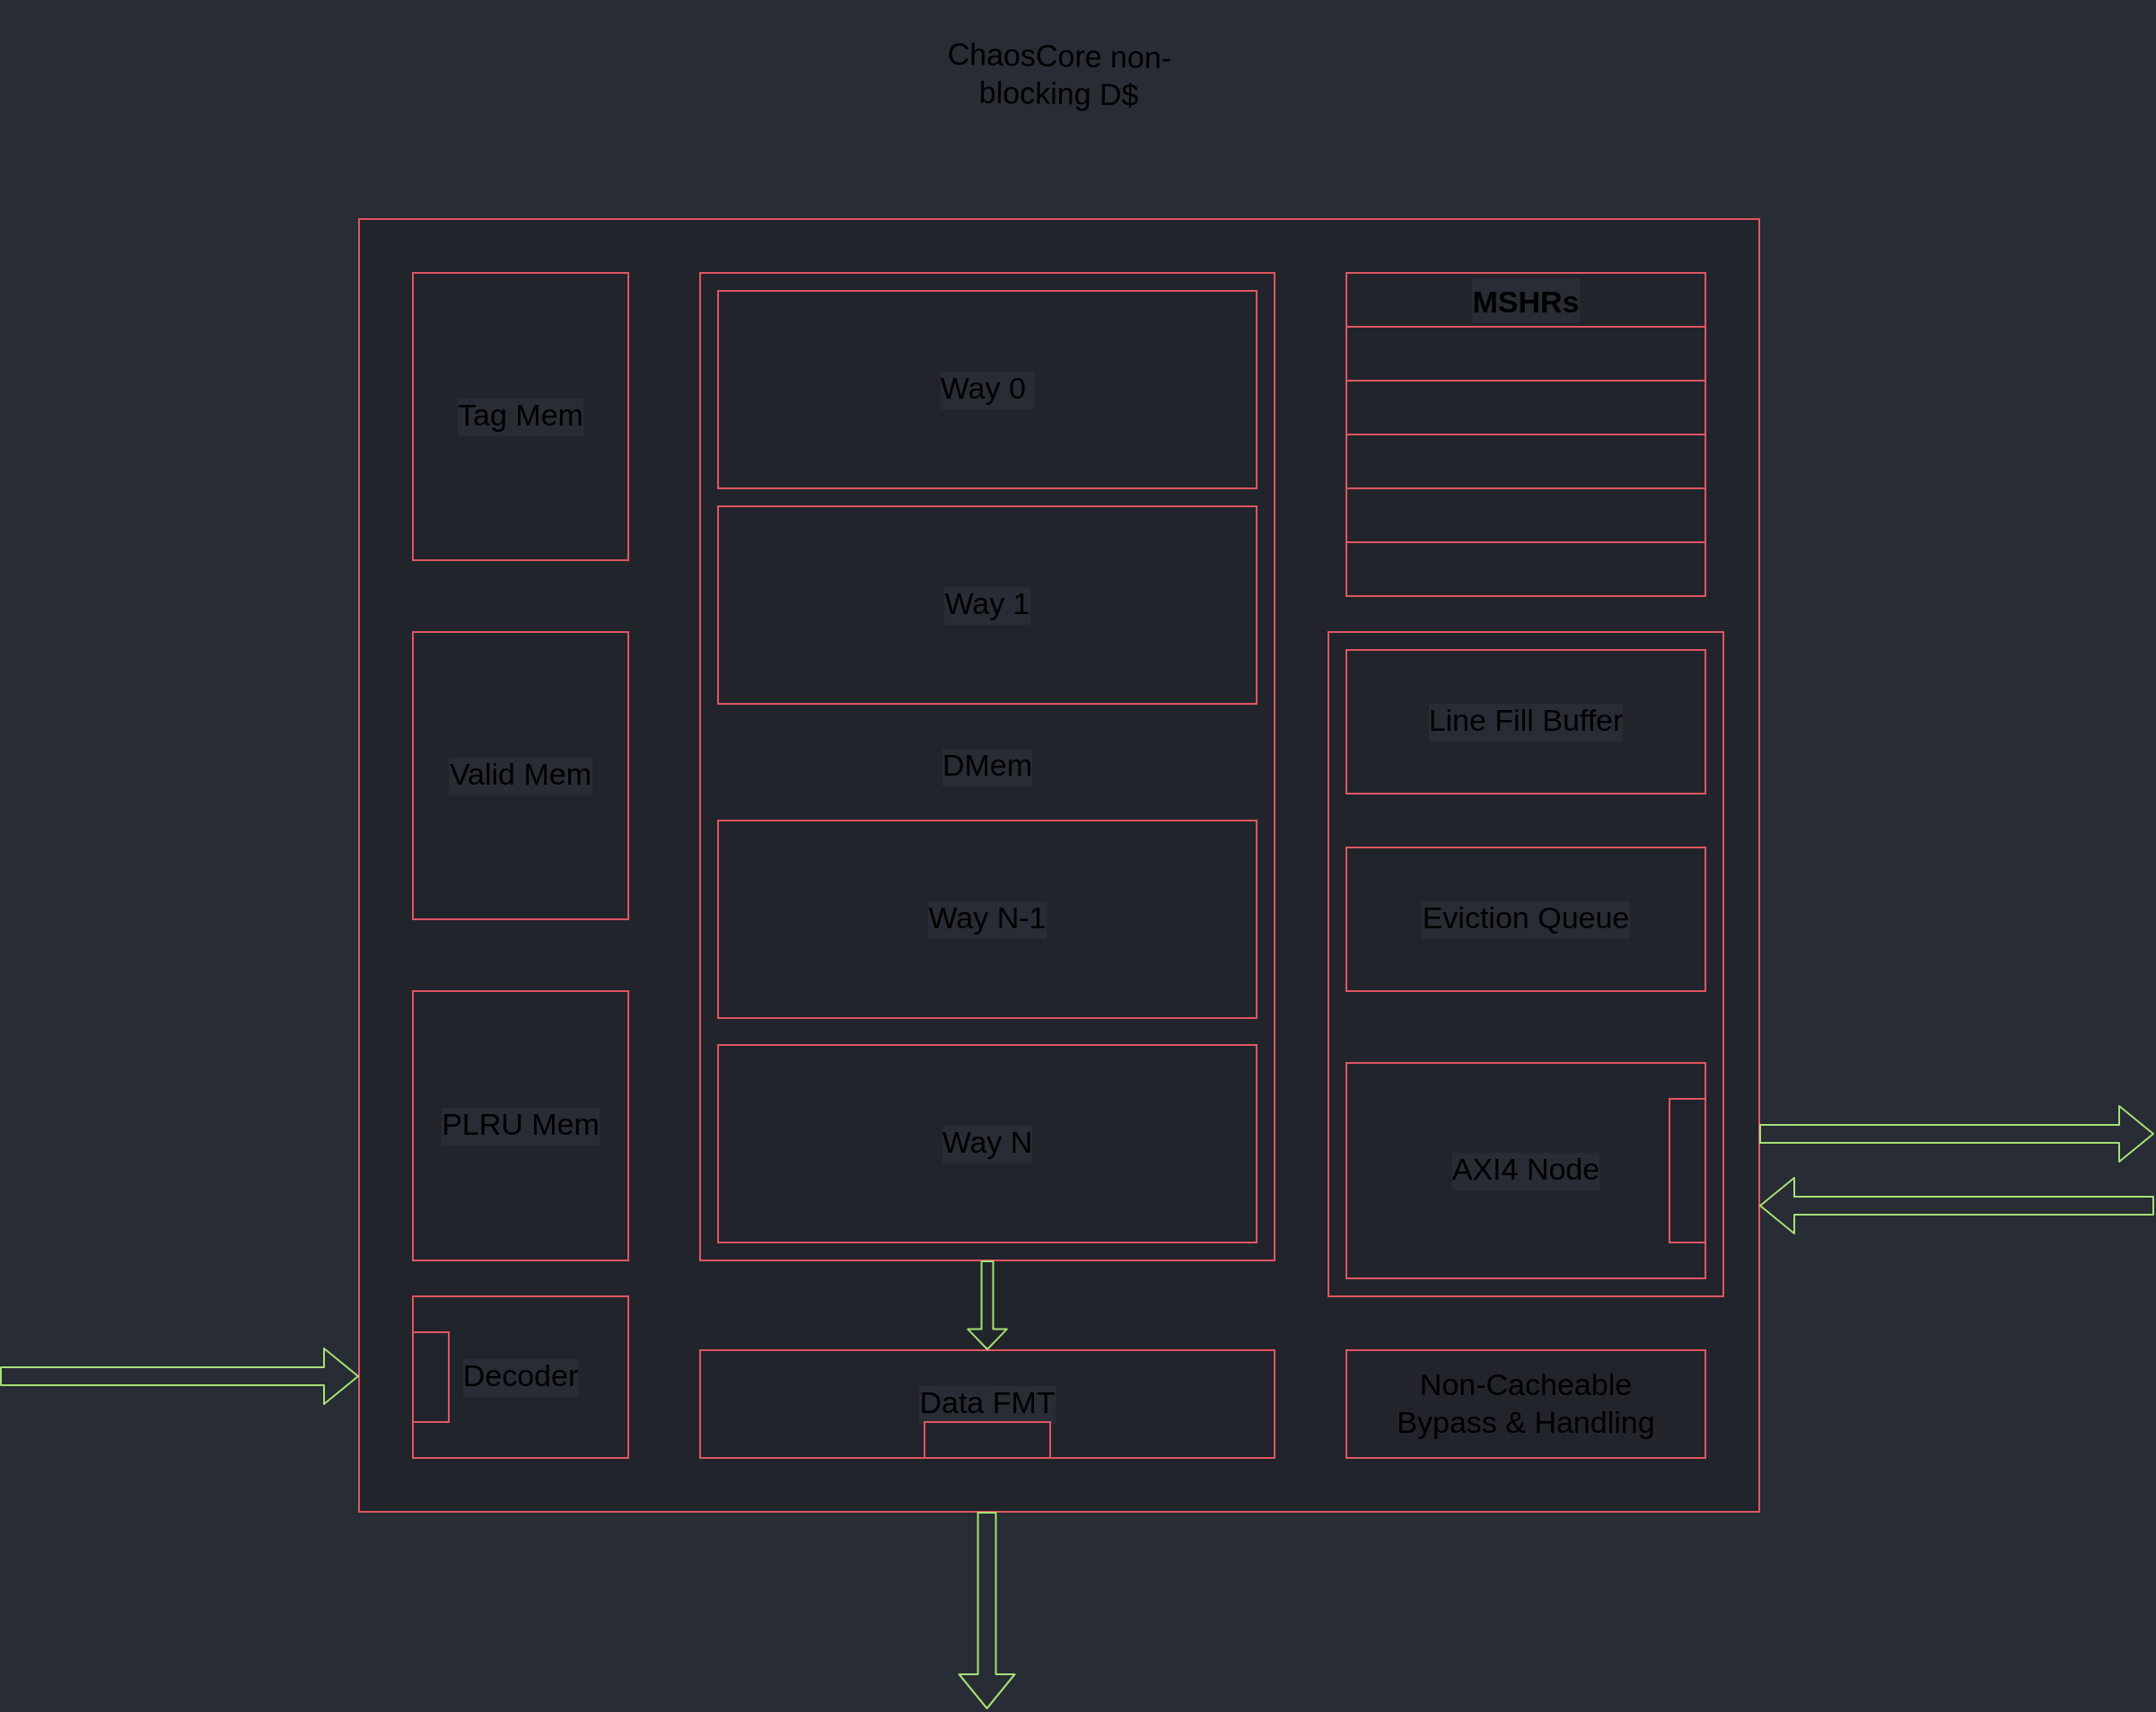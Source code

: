 <mxfile>
    <diagram id="t7Rv8EtEnfFgDJbUtH6x" name="D$ Top">
        <mxGraphModel dx="5322" dy="2636" grid="1" gridSize="10" guides="1" tooltips="1" connect="1" arrows="1" fold="1" page="1" pageScale="1" pageWidth="850" pageHeight="1100" background="#282c34" math="0" shadow="0">
            <root>
                <mxCell id="0"/>
                <mxCell id="1" parent="0"/>
                <mxCell id="115" value="" style="rounded=0;whiteSpace=wrap;html=1;labelBackgroundColor=#282C34;strokeColor=#e05561;fontSize=17;fillColor=#21252B;" parent="1" vertex="1">
                    <mxGeometry x="-1550" y="-470" width="780" height="720" as="geometry"/>
                </mxCell>
                <mxCell id="CXK2tgCCdedAt3tNoSaW-143" value="" style="rounded=0;whiteSpace=wrap;html=1;labelBackgroundColor=#282C34;strokeColor=#e05561;fontSize=17;fillColor=#21252B;" parent="1" vertex="1">
                    <mxGeometry x="-1010" y="-240" width="220" height="370" as="geometry"/>
                </mxCell>
                <mxCell id="109" value="&lt;font style=&quot;font-size: 17px;&quot;&gt;MSHRs&lt;/font&gt;" style="swimlane;whiteSpace=wrap;html=1;rounded=0;labelBackgroundColor=#282C34;strokeColor=#e05561;fontSize=20;fillColor=#21252B;startSize=30;" parent="1" vertex="1">
                    <mxGeometry x="-1000" y="-440" width="200" height="180" as="geometry">
                        <mxRectangle x="-1600" y="-1000" width="100" height="40" as="alternateBounds"/>
                    </mxGeometry>
                </mxCell>
                <mxCell id="110" value="" style="rounded=0;whiteSpace=wrap;html=1;labelBackgroundColor=#282C34;strokeColor=#e05561;fontSize=17;fillColor=#21252B;" parent="109" vertex="1">
                    <mxGeometry y="30" width="200" height="30" as="geometry"/>
                </mxCell>
                <mxCell id="111" value="" style="rounded=0;whiteSpace=wrap;html=1;labelBackgroundColor=#282C34;strokeColor=#e05561;fontSize=17;fillColor=#21252B;" parent="109" vertex="1">
                    <mxGeometry y="60" width="200" height="30" as="geometry"/>
                </mxCell>
                <mxCell id="112" value="" style="rounded=0;whiteSpace=wrap;html=1;labelBackgroundColor=#282C34;strokeColor=#e05561;fontSize=17;fillColor=#21252B;" parent="109" vertex="1">
                    <mxGeometry y="90" width="200" height="30" as="geometry"/>
                </mxCell>
                <mxCell id="113" value="" style="rounded=0;whiteSpace=wrap;html=1;labelBackgroundColor=#282C34;strokeColor=#e05561;fontSize=17;fillColor=#21252B;" parent="109" vertex="1">
                    <mxGeometry y="120" width="200" height="30" as="geometry"/>
                </mxCell>
                <mxCell id="114" value="" style="rounded=0;whiteSpace=wrap;html=1;labelBackgroundColor=#282C34;strokeColor=#e05561;fontSize=17;fillColor=#21252B;" parent="109" vertex="1">
                    <mxGeometry y="150" width="200" height="30" as="geometry"/>
                </mxCell>
                <mxCell id="116" value="PLRU Mem" style="rounded=0;whiteSpace=wrap;html=1;labelBackgroundColor=#282C34;strokeColor=#e05561;fontSize=17;fillColor=#21252B;" parent="1" vertex="1">
                    <mxGeometry x="-1520" y="-40" width="120" height="150" as="geometry"/>
                </mxCell>
                <mxCell id="117" value="Valid Mem" style="rounded=0;whiteSpace=wrap;html=1;labelBackgroundColor=#282C34;strokeColor=#e05561;fontSize=17;fillColor=#21252B;" parent="1" vertex="1">
                    <mxGeometry x="-1520" y="-240" width="120" height="160" as="geometry"/>
                </mxCell>
                <mxCell id="118" value="Tag Mem" style="rounded=0;whiteSpace=wrap;html=1;labelBackgroundColor=#282C34;strokeColor=#e05561;fontSize=17;fillColor=#21252B;" parent="1" vertex="1">
                    <mxGeometry x="-1520" y="-440" width="120" height="160" as="geometry"/>
                </mxCell>
                <mxCell id="119" value="DMem" style="rounded=0;whiteSpace=wrap;html=1;labelBackgroundColor=#282C34;strokeColor=#e05561;fontSize=17;fillColor=#21252B;" parent="1" vertex="1">
                    <mxGeometry x="-1360" y="-440" width="320" height="550" as="geometry"/>
                </mxCell>
                <mxCell id="120" value="Data FMT" style="rounded=0;whiteSpace=wrap;html=1;labelBackgroundColor=#282C34;strokeColor=#e05561;fontSize=17;fillColor=#21252B;" parent="1" vertex="1">
                    <mxGeometry x="-1360" y="160" width="320" height="60" as="geometry"/>
                </mxCell>
                <mxCell id="121" value="Decoder" style="rounded=0;whiteSpace=wrap;html=1;labelBackgroundColor=#282C34;strokeColor=#e05561;fontSize=17;fillColor=#21252B;" parent="1" vertex="1">
                    <mxGeometry x="-1520" y="130" width="120" height="90" as="geometry"/>
                </mxCell>
                <mxCell id="122" value="Line Fill Buffer" style="rounded=0;whiteSpace=wrap;html=1;labelBackgroundColor=#282C34;strokeColor=#e05561;fontSize=17;fillColor=#21252B;" parent="1" vertex="1">
                    <mxGeometry x="-1000" y="-230" width="200" height="80" as="geometry"/>
                </mxCell>
                <mxCell id="123" value="Eviction Queue" style="rounded=0;whiteSpace=wrap;html=1;labelBackgroundColor=#282C34;strokeColor=#e05561;fontSize=17;fillColor=#21252B;" parent="1" vertex="1">
                    <mxGeometry x="-1000" y="-120" width="200" height="80" as="geometry"/>
                </mxCell>
                <mxCell id="124" value="AXI4 Node" style="rounded=0;whiteSpace=wrap;html=1;labelBackgroundColor=#282C34;strokeColor=#e05561;fontSize=17;fillColor=#21252B;" parent="1" vertex="1">
                    <mxGeometry x="-1000" width="200" height="120" as="geometry"/>
                </mxCell>
                <mxCell id="125" value="" style="shape=flexArrow;endArrow=classic;html=1;labelBackgroundColor=#282C34;strokeColor=#a5e075;fontSize=17;" parent="1" edge="1">
                    <mxGeometry width="50" height="50" relative="1" as="geometry">
                        <mxPoint x="-1750" y="174.5" as="sourcePoint"/>
                        <mxPoint x="-1550" y="174.5" as="targetPoint"/>
                    </mxGeometry>
                </mxCell>
                <mxCell id="126" value="" style="shape=flexArrow;endArrow=classic;html=1;labelBackgroundColor=#282C34;strokeColor=#a5e075;fontSize=17;" parent="1" edge="1">
                    <mxGeometry width="50" height="50" relative="1" as="geometry">
                        <mxPoint x="-770" y="39.5" as="sourcePoint"/>
                        <mxPoint x="-550" y="39.5" as="targetPoint"/>
                    </mxGeometry>
                </mxCell>
                <mxCell id="127" value="" style="shape=flexArrow;endArrow=classic;html=1;labelBackgroundColor=#282C34;strokeColor=#a5e075;fontSize=17;" parent="1" edge="1">
                    <mxGeometry width="50" height="50" relative="1" as="geometry">
                        <mxPoint x="-550" y="79.5" as="sourcePoint"/>
                        <mxPoint x="-770" y="79.5" as="targetPoint"/>
                    </mxGeometry>
                </mxCell>
                <mxCell id="128" value="Way 0&amp;nbsp;" style="rounded=0;whiteSpace=wrap;html=1;labelBackgroundColor=#282C34;strokeColor=#e05561;fontSize=17;fillColor=#21252B;" parent="1" vertex="1">
                    <mxGeometry x="-1350" y="-430" width="300" height="110" as="geometry"/>
                </mxCell>
                <mxCell id="129" value="Way 1" style="rounded=0;whiteSpace=wrap;html=1;labelBackgroundColor=#282C34;strokeColor=#e05561;fontSize=17;fillColor=#21252B;" parent="1" vertex="1">
                    <mxGeometry x="-1350" y="-310" width="300" height="110" as="geometry"/>
                </mxCell>
                <mxCell id="130" value="Way N-1" style="rounded=0;whiteSpace=wrap;html=1;labelBackgroundColor=#282C34;strokeColor=#e05561;fontSize=17;fillColor=#21252B;" parent="1" vertex="1">
                    <mxGeometry x="-1350" y="-135" width="300" height="110" as="geometry"/>
                </mxCell>
                <mxCell id="131" value="Way N" style="rounded=0;whiteSpace=wrap;html=1;labelBackgroundColor=#282C34;strokeColor=#e05561;fontSize=17;fillColor=#21252B;" parent="1" vertex="1">
                    <mxGeometry x="-1350" y="-10" width="300" height="110" as="geometry"/>
                </mxCell>
                <mxCell id="132" value="" style="shape=flexArrow;endArrow=classic;html=1;labelBackgroundColor=#282C34;strokeColor=#a5e075;fontSize=17;exitX=0.5;exitY=1;exitDx=0;exitDy=0;entryX=0.5;entryY=0;entryDx=0;entryDy=0;width=6.479;endSize=3.4;endWidth=14.231;" parent="1" source="119" target="120" edge="1">
                    <mxGeometry width="50" height="50" relative="1" as="geometry">
                        <mxPoint x="-1180" y="310" as="sourcePoint"/>
                        <mxPoint x="-1130" y="260" as="targetPoint"/>
                    </mxGeometry>
                </mxCell>
                <mxCell id="134" value="" style="rounded=0;whiteSpace=wrap;html=1;labelBackgroundColor=#282C34;strokeColor=#e05561;fontSize=17;fillColor=#21252B;" parent="1" vertex="1">
                    <mxGeometry x="-820" y="20" width="20" height="80" as="geometry"/>
                </mxCell>
                <mxCell id="140" value="" style="rounded=0;whiteSpace=wrap;html=1;labelBackgroundColor=#282C34;strokeColor=#e05561;fontSize=17;fillColor=#21252B;" parent="1" vertex="1">
                    <mxGeometry x="-1520" y="150" width="20" height="50" as="geometry"/>
                </mxCell>
                <mxCell id="141" value="" style="rounded=0;whiteSpace=wrap;html=1;labelBackgroundColor=#282C34;strokeColor=#e05561;fontSize=17;fillColor=#21252B;" parent="1" vertex="1">
                    <mxGeometry x="-1235" y="200" width="70" height="20" as="geometry"/>
                </mxCell>
                <mxCell id="142" value="" style="shape=flexArrow;endArrow=classic;html=1;labelBackgroundColor=#282C34;strokeColor=#a5e075;fontSize=17;" parent="1" edge="1">
                    <mxGeometry width="50" height="50" relative="1" as="geometry">
                        <mxPoint x="-1200.23" y="250" as="sourcePoint"/>
                        <mxPoint x="-1200.23" y="360" as="targetPoint"/>
                    </mxGeometry>
                </mxCell>
                <mxCell id="143" value="ChaosCore non-blocking D$" style="text;html=1;strokeColor=none;fillColor=none;align=center;verticalAlign=middle;whiteSpace=wrap;rounded=0;labelBackgroundColor=#282C34;fontSize=17;rotation=1;" parent="1" vertex="1">
                    <mxGeometry x="-1240" y="-590" width="160" height="80" as="geometry"/>
                </mxCell>
                <mxCell id="hhOvfTq4pQ0ATsaQz2jx-144" value="" style="rounded=0;whiteSpace=wrap;html=1;labelBackgroundColor=#282C34;strokeColor=#e05561;fontSize=17;fillColor=#21252B;" parent="1" vertex="1">
                    <mxGeometry x="-1000" y="160" width="200" height="60" as="geometry"/>
                </mxCell>
                <mxCell id="hhOvfTq4pQ0ATsaQz2jx-146" value="Non-Cacheable Bypass &amp;amp; Handling" style="text;html=1;strokeColor=none;fillColor=none;align=center;verticalAlign=middle;whiteSpace=wrap;rounded=0;labelBackgroundColor=#21252B;fontSize=17;" parent="1" vertex="1">
                    <mxGeometry x="-980" y="175" width="160" height="30" as="geometry"/>
                </mxCell>
            </root>
        </mxGraphModel>
    </diagram>
    <diagram id="3mZXem8Qnil5UCtNcQzt" name="Page-2">
        <mxGraphModel dx="3680" dy="2197" grid="1" gridSize="10" guides="1" tooltips="1" connect="1" arrows="1" fold="1" page="1" pageScale="1" pageWidth="850" pageHeight="1100" math="0" shadow="0">
            <root>
                <mxCell id="0"/>
                <mxCell id="1" parent="0"/>
                <mxCell id="4I00DtzKTK9SZKw2BRHF-1" value="Read valid, Tag, PLRU, Dirty" style="rounded=1;whiteSpace=wrap;html=1;fillColor=#21252b;strokeColor=#e05561;" parent="1" vertex="1">
                    <mxGeometry x="40" y="-680" width="260" height="40" as="geometry"/>
                </mxCell>
                <mxCell id="4I00DtzKTK9SZKw2BRHF-2" value="Read DMem" style="rounded=1;whiteSpace=wrap;html=1;fillColor=#21252b;strokeColor=#e05561;" parent="1" vertex="1">
                    <mxGeometry x="80" y="-600" width="260" height="40" as="geometry"/>
                </mxCell>
                <mxCell id="4I00DtzKTK9SZKw2BRHF-3" value="Format data" style="rounded=1;whiteSpace=wrap;html=1;fillColor=#21252b;strokeColor=#e05561;" parent="1" vertex="1">
                    <mxGeometry x="120" y="-520" width="260" height="40" as="geometry"/>
                </mxCell>
                <mxCell id="4I00DtzKTK9SZKw2BRHF-4" value="Update PLRU" style="rounded=1;whiteSpace=wrap;html=1;fillColor=#21252b;strokeColor=#e05561;" parent="1" vertex="1">
                    <mxGeometry x="360" y="-600" width="260" height="40" as="geometry"/>
                </mxCell>
                <mxCell id="4I00DtzKTK9SZKw2BRHF-5" value="Read hit" style="text;html=1;strokeColor=none;fillColor=none;align=center;verticalAlign=middle;whiteSpace=wrap;rounded=0;labelBackgroundColor=#282C34;fontSize=17;" parent="1" vertex="1">
                    <mxGeometry x="130" y="-750" width="90" height="30" as="geometry"/>
                </mxCell>
                <mxCell id="4I00DtzKTK9SZKw2BRHF-6" value="Read valid, Tag, PLRU, Dirty" style="rounded=1;whiteSpace=wrap;html=1;fillColor=#21252b;strokeColor=#e05561;" parent="1" vertex="1">
                    <mxGeometry x="680" y="-680" width="260" height="40" as="geometry"/>
                </mxCell>
                <mxCell id="4I00DtzKTK9SZKw2BRHF-7" value="Write Dmem" style="rounded=1;whiteSpace=wrap;html=1;fillColor=#21252b;strokeColor=#e05561;" parent="1" vertex="1">
                    <mxGeometry x="720" y="-600" width="260" height="40" as="geometry"/>
                </mxCell>
                <mxCell id="4I00DtzKTK9SZKw2BRHF-9" value="Update PLRU, dirty" style="rounded=1;whiteSpace=wrap;html=1;fillColor=#21252b;strokeColor=#e05561;" parent="1" vertex="1">
                    <mxGeometry x="1000" y="-600" width="260" height="40" as="geometry"/>
                </mxCell>
                <mxCell id="4I00DtzKTK9SZKw2BRHF-10" value="Write hit" style="text;html=1;strokeColor=none;fillColor=none;align=center;verticalAlign=middle;whiteSpace=wrap;rounded=0;labelBackgroundColor=#282C34;fontSize=17;" parent="1" vertex="1">
                    <mxGeometry x="770" y="-750" width="90" height="30" as="geometry"/>
                </mxCell>
                <mxCell id="4I00DtzKTK9SZKw2BRHF-11" value="Read valid, Tag, PLRU, Dirty" style="rounded=1;whiteSpace=wrap;html=1;fillColor=#21252b;strokeColor=#e05561;" parent="1" vertex="1">
                    <mxGeometry x="40" y="-360" width="260" height="40" as="geometry"/>
                </mxCell>
                <mxCell id="4I00DtzKTK9SZKw2BRHF-12" value="Update MSHRs" style="rounded=1;whiteSpace=wrap;html=1;fillColor=#21252b;strokeColor=#e05561;" parent="1" vertex="1">
                    <mxGeometry x="80" y="-280" width="260" height="40" as="geometry"/>
                </mxCell>
                <mxCell id="4I00DtzKTK9SZKw2BRHF-15" value="Read miss" style="text;html=1;strokeColor=none;fillColor=none;align=center;verticalAlign=middle;whiteSpace=wrap;rounded=0;labelBackgroundColor=#282C34;fontSize=17;" parent="1" vertex="1">
                    <mxGeometry x="130" y="-420" width="90" height="30" as="geometry"/>
                </mxCell>
                <mxCell id="4I00DtzKTK9SZKw2BRHF-16" value="Read valid, Tag, PLRU, Dirty" style="rounded=1;whiteSpace=wrap;html=1;fillColor=#21252b;strokeColor=#e05561;" parent="1" vertex="1">
                    <mxGeometry x="360" y="-360" width="260" height="40" as="geometry"/>
                </mxCell>
                <mxCell id="4I00DtzKTK9SZKw2BRHF-17" value="Update MSHRs" style="rounded=1;whiteSpace=wrap;html=1;fillColor=#21252b;strokeColor=#e05561;" parent="1" vertex="1">
                    <mxGeometry x="400" y="-280" width="260" height="40" as="geometry"/>
                </mxCell>
                <mxCell id="4I00DtzKTK9SZKw2BRHF-18" value="Write miss" style="text;html=1;strokeColor=none;fillColor=none;align=center;verticalAlign=middle;whiteSpace=wrap;rounded=0;labelBackgroundColor=#282C34;fontSize=17;" parent="1" vertex="1">
                    <mxGeometry x="450" y="-420" width="90" height="30" as="geometry"/>
                </mxCell>
                <mxCell id="4I00DtzKTK9SZKw2BRHF-19" value="Stall Cache" style="rounded=1;whiteSpace=wrap;html=1;fillColor=#21252b;strokeColor=#e05561;" parent="1" vertex="1">
                    <mxGeometry x="760" y="-360" width="260" height="40" as="geometry"/>
                </mxCell>
                <mxCell id="4I00DtzKTK9SZKw2BRHF-20" value="Read Eviction line (how?)" style="rounded=1;whiteSpace=wrap;html=1;fillColor=#21252b;strokeColor=#e05561;" parent="1" vertex="1">
                    <mxGeometry x="800" y="-280" width="260" height="40" as="geometry"/>
                </mxCell>
                <mxCell id="4I00DtzKTK9SZKw2BRHF-21" value="DRAM (AXI) response" style="text;html=1;strokeColor=none;fillColor=none;align=center;verticalAlign=middle;whiteSpace=wrap;rounded=0;labelBackgroundColor=#282C34;fontSize=17;" parent="1" vertex="1">
                    <mxGeometry x="825" y="-420" width="130" height="30" as="geometry"/>
                </mxCell>
                <mxCell id="4I00DtzKTK9SZKw2BRHF-22" value="Write/allocate new line" style="rounded=1;whiteSpace=wrap;html=1;fillColor=#21252b;strokeColor=#e05561;" parent="1" vertex="1">
                    <mxGeometry x="840" y="-200" width="260" height="40" as="geometry"/>
                </mxCell>
                <mxCell id="4I00DtzKTK9SZKw2BRHF-23" value="Write back evicted line if dirty" style="rounded=1;whiteSpace=wrap;html=1;fillColor=#21252b;strokeColor=#e05561;" parent="1" vertex="1">
                    <mxGeometry x="1140" y="-200" width="260" height="40" as="geometry"/>
                </mxCell>
                <mxCell id="4I00DtzKTK9SZKw2BRHF-24" value="Read eviction dirty" style="rounded=1;whiteSpace=wrap;html=1;fillColor=#21252b;strokeColor=#e05561;" parent="1" vertex="1">
                    <mxGeometry x="1100" y="-280" width="260" height="40" as="geometry"/>
                </mxCell>
                <mxCell id="4I00DtzKTK9SZKw2BRHF-25" value="Replay request (how?)" style="rounded=1;whiteSpace=wrap;html=1;fillColor=#21252b;strokeColor=#e05561;" parent="1" vertex="1">
                    <mxGeometry x="890" y="-120" width="260" height="40" as="geometry"/>
                </mxCell>
                <mxCell id="4I00DtzKTK9SZKw2BRHF-26" value="Ready cache" style="rounded=1;whiteSpace=wrap;html=1;fillColor=#21252b;strokeColor=#e05561;" parent="1" vertex="1">
                    <mxGeometry x="920" y="-40" width="260" height="40" as="geometry"/>
                </mxCell>
                <mxCell id="4I00DtzKTK9SZKw2BRHF-44" value="What about reads and writes to the system bus that are not DRAM reuqests?" style="text;html=1;strokeColor=none;fillColor=none;align=center;verticalAlign=middle;whiteSpace=wrap;rounded=0;labelBackgroundColor=#282C34;fontSize=17;" parent="1" vertex="1">
                    <mxGeometry x="1440" y="-675" width="210" height="105" as="geometry"/>
                </mxCell>
                <mxCell id="0wQg7YMnvFd0kfZZe1a6-1" value="ACTIVE" style="ellipse;whiteSpace=wrap;html=1;aspect=fixed;rounded=0;labelBackgroundColor=#21252B;strokeColor=#e05561;fontSize=17;fillColor=#21252B;" parent="1" vertex="1">
                    <mxGeometry x="-240" y="640" width="80" height="80" as="geometry"/>
                </mxCell>
                <mxCell id="0wQg7YMnvFd0kfZZe1a6-2" value="" style="ellipse;whiteSpace=wrap;html=1;aspect=fixed;rounded=0;labelBackgroundColor=#21252B;strokeColor=#e05561;fontSize=17;fillColor=#21252B;" parent="1" vertex="1">
                    <mxGeometry x="120" y="640" width="80" height="80" as="geometry"/>
                </mxCell>
                <mxCell id="0wQg7YMnvFd0kfZZe1a6-4" value="MSHRs&lt;br&gt;Full" style="text;html=1;strokeColor=none;fillColor=none;align=center;verticalAlign=middle;whiteSpace=wrap;rounded=0;labelBackgroundColor=none;fontSize=17;" parent="1" vertex="1">
                    <mxGeometry x="130" y="665" width="60" height="30" as="geometry"/>
                </mxCell>
                <mxCell id="0wQg7YMnvFd0kfZZe1a6-6" value="" style="ellipse;whiteSpace=wrap;html=1;aspect=fixed;rounded=0;labelBackgroundColor=#21252B;strokeColor=#e05561;fontSize=17;fillColor=#21252B;" parent="1" vertex="1">
                    <mxGeometry x="-240" y="835" width="90" height="90" as="geometry"/>
                </mxCell>
                <mxCell id="0wQg7YMnvFd0kfZZe1a6-8" value="" style="ellipse;whiteSpace=wrap;html=1;aspect=fixed;rounded=0;labelBackgroundColor=#21252B;strokeColor=#e05561;fontSize=17;fillColor=#21252B;" parent="1" vertex="1">
                    <mxGeometry x="-80" y="750" width="90" height="90" as="geometry"/>
                </mxCell>
                <mxCell id="0wQg7YMnvFd0kfZZe1a6-9" value="Replay&lt;br&gt;Read get way" style="text;html=1;strokeColor=none;fillColor=none;align=center;verticalAlign=middle;whiteSpace=wrap;rounded=0;labelBackgroundColor=none;fontSize=17;" parent="1" vertex="1">
                    <mxGeometry x="-70" y="780" width="70" height="30" as="geometry"/>
                </mxCell>
                <mxCell id="0wQg7YMnvFd0kfZZe1a6-10" value="" style="ellipse;whiteSpace=wrap;html=1;aspect=fixed;rounded=0;labelBackgroundColor=#21252B;strokeColor=#e05561;fontSize=17;fillColor=#21252B;" parent="1" vertex="1">
                    <mxGeometry x="75" y="750" width="90" height="90" as="geometry"/>
                </mxCell>
                <mxCell id="0wQg7YMnvFd0kfZZe1a6-12" value="" style="ellipse;whiteSpace=wrap;html=1;aspect=fixed;rounded=0;labelBackgroundColor=#21252B;strokeColor=#e05561;fontSize=17;fillColor=#21252B;" parent="1" vertex="1">
                    <mxGeometry x="240" y="750" width="90" height="90" as="geometry"/>
                </mxCell>
                <mxCell id="0wQg7YMnvFd0kfZZe1a6-13" value="Replay&lt;br&gt;Read FMT data" style="text;html=1;strokeColor=none;fillColor=none;align=center;verticalAlign=middle;whiteSpace=wrap;rounded=0;labelBackgroundColor=none;fontSize=17;" parent="1" vertex="1">
                    <mxGeometry x="250" y="780" width="70" height="30" as="geometry"/>
                </mxCell>
                <mxCell id="0wQg7YMnvFd0kfZZe1a6-14" value="" style="ellipse;whiteSpace=wrap;html=1;aspect=fixed;rounded=0;labelBackgroundColor=#21252B;strokeColor=#e05561;fontSize=17;fillColor=#21252B;" parent="1" vertex="1">
                    <mxGeometry x="-80" y="910" width="90" height="90" as="geometry"/>
                </mxCell>
                <mxCell id="0wQg7YMnvFd0kfZZe1a6-15" value="Replay&lt;br&gt;Write&lt;br&gt;get tag" style="text;html=1;strokeColor=none;fillColor=none;align=center;verticalAlign=middle;whiteSpace=wrap;rounded=0;labelBackgroundColor=none;fontSize=17;" parent="1" vertex="1">
                    <mxGeometry x="-70" y="940" width="70" height="30" as="geometry"/>
                </mxCell>
                <mxCell id="0wQg7YMnvFd0kfZZe1a6-16" value="" style="ellipse;whiteSpace=wrap;html=1;aspect=fixed;rounded=0;labelBackgroundColor=#21252B;strokeColor=#e05561;fontSize=17;fillColor=#21252B;" parent="1" vertex="1">
                    <mxGeometry x="85" y="910" width="90" height="90" as="geometry"/>
                </mxCell>
                <mxCell id="0wQg7YMnvFd0kfZZe1a6-20" value="" style="endArrow=classic;html=1;labelBackgroundColor=#282C34;strokeColor=#a5e075;fontSize=17;exitX=1;exitY=0.5;exitDx=0;exitDy=0;entryX=0;entryY=0.5;entryDx=0;entryDy=0;" parent="1" source="0wQg7YMnvFd0kfZZe1a6-1" target="0wQg7YMnvFd0kfZZe1a6-2" edge="1">
                    <mxGeometry width="50" height="50" relative="1" as="geometry">
                        <mxPoint x="-90" y="620" as="sourcePoint"/>
                        <mxPoint x="-40" y="570" as="targetPoint"/>
                    </mxGeometry>
                </mxCell>
                <mxCell id="0wQg7YMnvFd0kfZZe1a6-21" value="" style="endArrow=classic;html=1;labelBackgroundColor=#282C34;strokeColor=#a5e075;fontSize=17;exitX=0.5;exitY=1;exitDx=0;exitDy=0;entryX=0.5;entryY=0;entryDx=0;entryDy=0;" parent="1" source="0wQg7YMnvFd0kfZZe1a6-1" edge="1">
                    <mxGeometry width="50" height="50" relative="1" as="geometry">
                        <mxPoint x="-440" y="800" as="sourcePoint"/>
                        <mxPoint x="-200" y="835.0" as="targetPoint"/>
                    </mxGeometry>
                </mxCell>
                <mxCell id="0wQg7YMnvFd0kfZZe1a6-24" value="" style="endArrow=classic;html=1;labelBackgroundColor=#282C34;strokeColor=#a5e075;fontSize=17;exitX=1;exitY=0.5;exitDx=0;exitDy=0;entryX=0;entryY=0.5;entryDx=0;entryDy=0;" parent="1" source="0wQg7YMnvFd0kfZZe1a6-6" target="0wQg7YMnvFd0kfZZe1a6-8" edge="1">
                    <mxGeometry width="50" height="50" relative="1" as="geometry">
                        <mxPoint x="-55" y="885" as="sourcePoint"/>
                        <mxPoint x="-5" y="835" as="targetPoint"/>
                    </mxGeometry>
                </mxCell>
                <mxCell id="0wQg7YMnvFd0kfZZe1a6-25" value="" style="endArrow=classic;html=1;labelBackgroundColor=#282C34;strokeColor=#a5e075;fontSize=17;exitX=1;exitY=0.5;exitDx=0;exitDy=0;entryX=0;entryY=0.5;entryDx=0;entryDy=0;" parent="1" source="0wQg7YMnvFd0kfZZe1a6-6" target="0wQg7YMnvFd0kfZZe1a6-14" edge="1">
                    <mxGeometry width="50" height="50" relative="1" as="geometry">
                        <mxPoint x="-195" y="995" as="sourcePoint"/>
                        <mxPoint x="-145" y="945" as="targetPoint"/>
                    </mxGeometry>
                </mxCell>
                <mxCell id="0wQg7YMnvFd0kfZZe1a6-26" value="" style="endArrow=classic;html=1;labelBackgroundColor=#282C34;strokeColor=#a5e075;fontSize=17;exitX=1;exitY=0.5;exitDx=0;exitDy=0;entryX=0;entryY=0.5;entryDx=0;entryDy=0;" parent="1" source="0wQg7YMnvFd0kfZZe1a6-8" target="0wQg7YMnvFd0kfZZe1a6-10" edge="1">
                    <mxGeometry width="50" height="50" relative="1" as="geometry">
                        <mxPoint x="35" y="745" as="sourcePoint"/>
                        <mxPoint x="85" y="695" as="targetPoint"/>
                    </mxGeometry>
                </mxCell>
                <mxCell id="0wQg7YMnvFd0kfZZe1a6-27" value="" style="endArrow=classic;html=1;labelBackgroundColor=#282C34;strokeColor=#a5e075;fontSize=17;exitX=1;exitY=0.5;exitDx=0;exitDy=0;entryX=0;entryY=0.5;entryDx=0;entryDy=0;" parent="1" target="0wQg7YMnvFd0kfZZe1a6-12" edge="1">
                    <mxGeometry width="50" height="50" relative="1" as="geometry">
                        <mxPoint x="165" y="794.66" as="sourcePoint"/>
                        <mxPoint x="245.0" y="794.66" as="targetPoint"/>
                    </mxGeometry>
                </mxCell>
                <mxCell id="0wQg7YMnvFd0kfZZe1a6-28" value="" style="endArrow=classic;html=1;labelBackgroundColor=#282C34;strokeColor=#a5e075;fontSize=17;entryX=0;entryY=0.5;entryDx=0;entryDy=0;exitX=1;exitY=0.5;exitDx=0;exitDy=0;" parent="1" source="0wQg7YMnvFd0kfZZe1a6-14" edge="1">
                    <mxGeometry width="50" height="50" relative="1" as="geometry">
                        <mxPoint x="15" y="955" as="sourcePoint"/>
                        <mxPoint x="85.0" y="955.34" as="targetPoint"/>
                    </mxGeometry>
                </mxCell>
                <mxCell id="0wQg7YMnvFd0kfZZe1a6-30" value="" style="curved=1;endArrow=classic;html=1;labelBackgroundColor=#282C34;strokeColor=#a5e075;fontSize=17;exitX=0.5;exitY=0;exitDx=0;exitDy=0;entryX=1;entryY=0;entryDx=0;entryDy=0;" parent="1" source="0wQg7YMnvFd0kfZZe1a6-12" target="0wQg7YMnvFd0kfZZe1a6-1" edge="1">
                    <mxGeometry width="50" height="50" relative="1" as="geometry">
                        <mxPoint x="340" y="800" as="sourcePoint"/>
                        <mxPoint x="390" y="750" as="targetPoint"/>
                        <Array as="points">
                            <mxPoint x="380" y="770"/>
                            <mxPoint x="110" y="470"/>
                        </Array>
                    </mxGeometry>
                </mxCell>
                <mxCell id="0wQg7YMnvFd0kfZZe1a6-31" value="" style="curved=1;endArrow=classic;html=1;labelBackgroundColor=#282C34;strokeColor=#a5e075;fontSize=17;exitX=0.5;exitY=1;exitDx=0;exitDy=0;entryX=0;entryY=0.5;entryDx=0;entryDy=0;" parent="1" source="0wQg7YMnvFd0kfZZe1a6-16" target="0wQg7YMnvFd0kfZZe1a6-1" edge="1">
                    <mxGeometry width="50" height="50" relative="1" as="geometry">
                        <mxPoint x="-240" y="1290" as="sourcePoint"/>
                        <mxPoint x="-190" y="1240" as="targetPoint"/>
                        <Array as="points">
                            <mxPoint x="70" y="1290"/>
                            <mxPoint x="-400" y="1250"/>
                            <mxPoint x="-420" y="700"/>
                        </Array>
                    </mxGeometry>
                </mxCell>
                <mxCell id="0wQg7YMnvFd0kfZZe1a6-32" value="Replay Read read DMEM" style="text;html=1;strokeColor=none;fillColor=none;align=center;verticalAlign=middle;whiteSpace=wrap;rounded=0;labelBackgroundColor=none;fontSize=17;" parent="1" vertex="1">
                    <mxGeometry x="85" y="780" width="70" height="30" as="geometry"/>
                </mxCell>
                <mxCell id="0wQg7YMnvFd0kfZZe1a6-33" value="Replay Write update data" style="text;html=1;strokeColor=none;fillColor=none;align=center;verticalAlign=middle;whiteSpace=wrap;rounded=0;labelBackgroundColor=none;fontSize=17;" parent="1" vertex="1">
                    <mxGeometry x="95" y="940" width="70" height="30" as="geometry"/>
                </mxCell>
                <mxCell id="0wQg7YMnvFd0kfZZe1a6-34" value="Allocate DRAM line" style="text;html=1;strokeColor=none;fillColor=none;align=center;verticalAlign=middle;whiteSpace=wrap;rounded=0;labelBackgroundColor=none;fontSize=17;" parent="1" vertex="1">
                    <mxGeometry x="-230" y="865" width="70" height="30" as="geometry"/>
                </mxCell>
                <mxCell id="0wQg7YMnvFd0kfZZe1a6-41" value="" style="group" parent="1" vertex="1" connectable="0">
                    <mxGeometry x="900" y="640" width="120" height="80" as="geometry"/>
                </mxCell>
                <mxCell id="0wQg7YMnvFd0kfZZe1a6-35" value="" style="endArrow=none;html=1;labelBackgroundColor=#282C34;strokeColor=#E05561;fontSize=17;rounded=0;" parent="0wQg7YMnvFd0kfZZe1a6-41" edge="1">
                    <mxGeometry width="50" height="50" relative="1" as="geometry">
                        <mxPoint x="-40" y="80" as="sourcePoint"/>
                        <mxPoint x="-40" as="targetPoint"/>
                        <Array as="points">
                            <mxPoint x="60" y="80"/>
                            <mxPoint x="60"/>
                        </Array>
                    </mxGeometry>
                </mxCell>
                <mxCell id="0wQg7YMnvFd0kfZZe1a6-37" value="" style="rounded=0;whiteSpace=wrap;html=1;labelBackgroundColor=none;strokeColor=#e05561;fontSize=17;fillColor=#21252B;" parent="0wQg7YMnvFd0kfZZe1a6-41" vertex="1">
                    <mxGeometry x="40" width="20" height="80" as="geometry"/>
                </mxCell>
                <mxCell id="0wQg7YMnvFd0kfZZe1a6-38" value="" style="rounded=0;whiteSpace=wrap;html=1;labelBackgroundColor=none;strokeColor=#e05561;fontSize=17;fillColor=#21252B;" parent="0wQg7YMnvFd0kfZZe1a6-41" vertex="1">
                    <mxGeometry x="20" width="20" height="80" as="geometry"/>
                </mxCell>
                <mxCell id="0wQg7YMnvFd0kfZZe1a6-39" value="" style="rounded=0;whiteSpace=wrap;html=1;labelBackgroundColor=none;strokeColor=#e05561;fontSize=17;fillColor=#21252B;" parent="0wQg7YMnvFd0kfZZe1a6-41" vertex="1">
                    <mxGeometry width="20" height="80" as="geometry"/>
                </mxCell>
                <mxCell id="0wQg7YMnvFd0kfZZe1a6-40" value="" style="endArrow=classic;html=1;rounded=0;labelBackgroundColor=#282C34;strokeColor=#A5E075;fontSize=17;exitX=1;exitY=0.5;exitDx=0;exitDy=0;" parent="0wQg7YMnvFd0kfZZe1a6-41" source="0wQg7YMnvFd0kfZZe1a6-37" edge="1">
                    <mxGeometry width="50" height="50" relative="1" as="geometry">
                        <mxPoint x="80" y="40" as="sourcePoint"/>
                        <mxPoint x="120" y="40" as="targetPoint"/>
                    </mxGeometry>
                </mxCell>
                <mxCell id="EGTFTpTyDqocjpRA94lp-19" value="Valid" style="rounded=1;whiteSpace=wrap;html=1;labelBackgroundColor=none;strokeColor=#e05561;fontSize=17;fillColor=#21252B;" parent="1" vertex="1">
                    <mxGeometry x="-120" y="1360" width="160" height="280" as="geometry"/>
                </mxCell>
                <mxCell id="EGTFTpTyDqocjpRA94lp-22" value="" style="rounded=1;whiteSpace=wrap;html=1;labelBackgroundColor=none;strokeColor=#e05561;fontSize=17;fillColor=#21252B;" parent="1" vertex="1">
                    <mxGeometry x="520" y="1480" width="440" height="560" as="geometry"/>
                </mxCell>
                <mxCell id="EGTFTpTyDqocjpRA94lp-24" value="" style="shape=flexArrow;endArrow=classic;html=1;rounded=0;labelBackgroundColor=#282C34;strokeColor=#A5E075;fontSize=17;" parent="1" edge="1">
                    <mxGeometry width="50" height="50" relative="1" as="geometry">
                        <mxPoint x="330" y="1920" as="sourcePoint"/>
                        <mxPoint x="520" y="1920" as="targetPoint"/>
                    </mxGeometry>
                </mxCell>
                <mxCell id="EGTFTpTyDqocjpRA94lp-25" value="{Hit way, set}" style="edgeLabel;html=1;align=center;verticalAlign=middle;resizable=0;points=[];fontSize=17;" parent="EGTFTpTyDqocjpRA94lp-24" vertex="1" connectable="0">
                    <mxGeometry x="-0.117" y="-1" relative="1" as="geometry">
                        <mxPoint as="offset"/>
                    </mxGeometry>
                </mxCell>
                <mxCell id="EGTFTpTyDqocjpRA94lp-26" value="32B" style="shape=flexArrow;endArrow=classic;html=1;rounded=0;labelBackgroundColor=#282C34;strokeColor=#A5E075;fontSize=17;exitX=0.5;exitY=1;exitDx=0;exitDy=0;" parent="1" source="EGTFTpTyDqocjpRA94lp-22" edge="1">
                    <mxGeometry width="50" height="50" relative="1" as="geometry">
                        <mxPoint x="760" y="2190" as="sourcePoint"/>
                        <mxPoint x="740" y="2170" as="targetPoint"/>
                    </mxGeometry>
                </mxCell>
                <mxCell id="EGTFTpTyDqocjpRA94lp-27" value="FMT" style="rounded=0;whiteSpace=wrap;html=1;labelBackgroundColor=none;strokeColor=#e05561;fontSize=17;fillColor=#21252B;" parent="1" vertex="1">
                    <mxGeometry x="520" y="2170" width="440" height="60" as="geometry"/>
                </mxCell>
                <mxCell id="EGTFTpTyDqocjpRA94lp-28" value="" style="shape=flexArrow;endArrow=classic;html=1;rounded=0;labelBackgroundColor=#282C34;strokeColor=#A5E075;fontSize=17;exitX=0.5;exitY=1;exitDx=0;exitDy=0;" parent="1" source="EGTFTpTyDqocjpRA94lp-27" edge="1">
                    <mxGeometry width="50" height="50" relative="1" as="geometry">
                        <mxPoint x="660" y="2370" as="sourcePoint"/>
                        <mxPoint x="740" y="2320" as="targetPoint"/>
                    </mxGeometry>
                </mxCell>
                <mxCell id="EGTFTpTyDqocjpRA94lp-47" value="" style="shape=flexArrow;endArrow=classic;html=1;rounded=0;labelBackgroundColor=#282C34;strokeColor=#A5E075;fontSize=17;exitX=1;exitY=0.25;exitDx=0;exitDy=0;" parent="1" edge="1">
                    <mxGeometry width="50" height="50" relative="1" as="geometry">
                        <mxPoint x="40" y="1750" as="sourcePoint"/>
                        <mxPoint x="120" y="1750" as="targetPoint"/>
                    </mxGeometry>
                </mxCell>
                <mxCell id="EGTFTpTyDqocjpRA94lp-50" value="Tag" style="rounded=1;whiteSpace=wrap;html=1;labelBackgroundColor=none;strokeColor=#e05561;fontSize=17;fillColor=#21252B;" parent="1" vertex="1">
                    <mxGeometry x="-120" y="1680" width="160" height="280" as="geometry"/>
                </mxCell>
                <mxCell id="EGTFTpTyDqocjpRA94lp-51" value="PLRU" style="rounded=1;whiteSpace=wrap;html=1;labelBackgroundColor=none;strokeColor=#e05561;fontSize=17;fillColor=#21252B;" parent="1" vertex="1">
                    <mxGeometry x="-120" y="2000" width="160" height="280" as="geometry"/>
                </mxCell>
                <mxCell id="EGTFTpTyDqocjpRA94lp-52" value="Dirty" style="rounded=1;whiteSpace=wrap;html=1;labelBackgroundColor=none;strokeColor=#e05561;fontSize=17;fillColor=#21252B;" parent="1" vertex="1">
                    <mxGeometry x="-120" y="2320" width="160" height="280" as="geometry"/>
                </mxCell>
                <mxCell id="EGTFTpTyDqocjpRA94lp-56" value="" style="endArrow=classic;html=1;rounded=0;labelBackgroundColor=#282C34;strokeColor=#A5E075;fontSize=17;" parent="1" edge="1">
                    <mxGeometry width="50" height="50" relative="1" as="geometry">
                        <mxPoint x="-280" y="1585" as="sourcePoint"/>
                        <mxPoint x="-120" y="1584.66" as="targetPoint"/>
                    </mxGeometry>
                </mxCell>
                <mxCell id="EGTFTpTyDqocjpRA94lp-62" value="allocate_wr_en[0:N-1]" style="edgeLabel;html=1;align=center;verticalAlign=middle;resizable=0;points=[];fontSize=14;" parent="EGTFTpTyDqocjpRA94lp-56" vertex="1" connectable="0">
                    <mxGeometry x="-0.052" relative="1" as="geometry">
                        <mxPoint x="-6" as="offset"/>
                    </mxGeometry>
                </mxCell>
                <mxCell id="EGTFTpTyDqocjpRA94lp-57" value="&lt;font style=&quot;font-size: 14px;&quot;&gt;wr_en&lt;/font&gt;" style="text;html=1;strokeColor=none;fillColor=none;align=left;verticalAlign=middle;whiteSpace=wrap;rounded=0;labelBackgroundColor=none;fontSize=17;" parent="1" vertex="1">
                    <mxGeometry x="-120" y="1570" width="60" height="30" as="geometry"/>
                </mxCell>
                <mxCell id="EGTFTpTyDqocjpRA94lp-58" value="&lt;font style=&quot;font-size: 14px;&quot;&gt;data&lt;/font&gt;" style="text;html=1;strokeColor=none;fillColor=none;align=left;verticalAlign=middle;whiteSpace=wrap;rounded=0;labelBackgroundColor=none;fontSize=17;" parent="1" vertex="1">
                    <mxGeometry x="-120" y="1510" width="60" height="30" as="geometry"/>
                </mxCell>
                <mxCell id="EGTFTpTyDqocjpRA94lp-59" value="&lt;font style=&quot;font-size: 14px;&quot;&gt;addr&lt;/font&gt;" style="text;html=1;strokeColor=none;fillColor=none;align=left;verticalAlign=middle;whiteSpace=wrap;rounded=0;labelBackgroundColor=none;fontSize=17;" parent="1" vertex="1">
                    <mxGeometry x="-120" y="1540" width="60" height="30" as="geometry"/>
                </mxCell>
                <mxCell id="EGTFTpTyDqocjpRA94lp-60" value="" style="endArrow=classic;html=1;rounded=0;labelBackgroundColor=#282C34;strokeColor=#A5E075;fontSize=17;" parent="1" edge="1">
                    <mxGeometry width="50" height="50" relative="1" as="geometry">
                        <mxPoint x="-280" y="1555" as="sourcePoint"/>
                        <mxPoint x="-120" y="1554.66" as="targetPoint"/>
                    </mxGeometry>
                </mxCell>
                <mxCell id="EGTFTpTyDqocjpRA94lp-63" value="allocate_set" style="edgeLabel;html=1;align=center;verticalAlign=middle;resizable=0;points=[];fontSize=14;" parent="EGTFTpTyDqocjpRA94lp-60" vertex="1" connectable="0">
                    <mxGeometry x="-0.091" relative="1" as="geometry">
                        <mxPoint as="offset"/>
                    </mxGeometry>
                </mxCell>
                <mxCell id="EGTFTpTyDqocjpRA94lp-61" value="" style="endArrow=classic;html=1;rounded=0;labelBackgroundColor=#282C34;strokeColor=#A5E075;fontSize=17;" parent="1" edge="1">
                    <mxGeometry width="50" height="50" relative="1" as="geometry">
                        <mxPoint x="-280" y="1525" as="sourcePoint"/>
                        <mxPoint x="-120" y="1524.66" as="targetPoint"/>
                    </mxGeometry>
                </mxCell>
                <mxCell id="EGTFTpTyDqocjpRA94lp-64" value="1'b1" style="edgeLabel;html=1;align=center;verticalAlign=middle;resizable=0;points=[];fontSize=14;" parent="EGTFTpTyDqocjpRA94lp-61" vertex="1" connectable="0">
                    <mxGeometry x="-0.113" y="-1" relative="1" as="geometry">
                        <mxPoint as="offset"/>
                    </mxGeometry>
                </mxCell>
                <mxCell id="EGTFTpTyDqocjpRA94lp-80" value="" style="endArrow=classic;html=1;rounded=0;labelBackgroundColor=#282C34;strokeColor=#A5E075;fontSize=17;" parent="1" edge="1">
                    <mxGeometry width="50" height="50" relative="1" as="geometry">
                        <mxPoint x="-280" y="1915" as="sourcePoint"/>
                        <mxPoint x="-120" y="1914.66" as="targetPoint"/>
                    </mxGeometry>
                </mxCell>
                <mxCell id="EGTFTpTyDqocjpRA94lp-81" value="allocate_wr_en[0:N-1]" style="edgeLabel;html=1;align=center;verticalAlign=middle;resizable=0;points=[];fontSize=14;" parent="EGTFTpTyDqocjpRA94lp-80" vertex="1" connectable="0">
                    <mxGeometry x="-0.052" relative="1" as="geometry">
                        <mxPoint x="-6" as="offset"/>
                    </mxGeometry>
                </mxCell>
                <mxCell id="EGTFTpTyDqocjpRA94lp-82" value="&lt;font style=&quot;font-size: 14px;&quot;&gt;wr_en&lt;/font&gt;" style="text;html=1;strokeColor=none;fillColor=none;align=left;verticalAlign=middle;whiteSpace=wrap;rounded=0;labelBackgroundColor=none;fontSize=17;" parent="1" vertex="1">
                    <mxGeometry x="-120" y="1900" width="60" height="30" as="geometry"/>
                </mxCell>
                <mxCell id="EGTFTpTyDqocjpRA94lp-83" value="&lt;font style=&quot;font-size: 14px;&quot;&gt;data&lt;/font&gt;" style="text;html=1;strokeColor=none;fillColor=none;align=left;verticalAlign=middle;whiteSpace=wrap;rounded=0;labelBackgroundColor=none;fontSize=17;" parent="1" vertex="1">
                    <mxGeometry x="-120" y="1840" width="60" height="30" as="geometry"/>
                </mxCell>
                <mxCell id="EGTFTpTyDqocjpRA94lp-84" value="&lt;font style=&quot;font-size: 14px;&quot;&gt;addr&lt;/font&gt;" style="text;html=1;strokeColor=none;fillColor=none;align=left;verticalAlign=middle;whiteSpace=wrap;rounded=0;labelBackgroundColor=none;fontSize=17;" parent="1" vertex="1">
                    <mxGeometry x="-120" y="1870" width="60" height="30" as="geometry"/>
                </mxCell>
                <mxCell id="EGTFTpTyDqocjpRA94lp-85" value="" style="endArrow=classic;html=1;rounded=0;labelBackgroundColor=#282C34;strokeColor=#A5E075;fontSize=17;" parent="1" edge="1">
                    <mxGeometry width="50" height="50" relative="1" as="geometry">
                        <mxPoint x="-280" y="1885" as="sourcePoint"/>
                        <mxPoint x="-120" y="1884.66" as="targetPoint"/>
                    </mxGeometry>
                </mxCell>
                <mxCell id="EGTFTpTyDqocjpRA94lp-86" value="allocate_set" style="edgeLabel;html=1;align=center;verticalAlign=middle;resizable=0;points=[];fontSize=14;" parent="EGTFTpTyDqocjpRA94lp-85" vertex="1" connectable="0">
                    <mxGeometry x="-0.091" relative="1" as="geometry">
                        <mxPoint as="offset"/>
                    </mxGeometry>
                </mxCell>
                <mxCell id="EGTFTpTyDqocjpRA94lp-87" value="" style="endArrow=classic;html=1;rounded=0;labelBackgroundColor=#282C34;strokeColor=#A5E075;fontSize=17;" parent="1" edge="1">
                    <mxGeometry width="50" height="50" relative="1" as="geometry">
                        <mxPoint x="-280" y="1855" as="sourcePoint"/>
                        <mxPoint x="-120" y="1854.66" as="targetPoint"/>
                    </mxGeometry>
                </mxCell>
                <mxCell id="EGTFTpTyDqocjpRA94lp-88" value="1'b1" style="edgeLabel;html=1;align=center;verticalAlign=middle;resizable=0;points=[];fontSize=14;" parent="EGTFTpTyDqocjpRA94lp-87" vertex="1" connectable="0">
                    <mxGeometry x="-0.113" y="-1" relative="1" as="geometry">
                        <mxPoint as="offset"/>
                    </mxGeometry>
                </mxCell>
                <mxCell id="EGTFTpTyDqocjpRA94lp-89" value="" style="endArrow=classic;html=1;rounded=0;labelBackgroundColor=#282C34;strokeColor=#A5E075;fontSize=17;" parent="1" edge="1">
                    <mxGeometry width="50" height="50" relative="1" as="geometry">
                        <mxPoint x="-280" y="2555" as="sourcePoint"/>
                        <mxPoint x="-120" y="2554.66" as="targetPoint"/>
                    </mxGeometry>
                </mxCell>
                <mxCell id="EGTFTpTyDqocjpRA94lp-90" value="allocate_wr_en[0:N-1]" style="edgeLabel;html=1;align=center;verticalAlign=middle;resizable=0;points=[];fontSize=14;" parent="EGTFTpTyDqocjpRA94lp-89" vertex="1" connectable="0">
                    <mxGeometry x="-0.052" relative="1" as="geometry">
                        <mxPoint x="-6" as="offset"/>
                    </mxGeometry>
                </mxCell>
                <mxCell id="EGTFTpTyDqocjpRA94lp-91" value="&lt;font style=&quot;font-size: 14px;&quot;&gt;wr_en&lt;/font&gt;" style="text;html=1;strokeColor=none;fillColor=none;align=left;verticalAlign=middle;whiteSpace=wrap;rounded=0;labelBackgroundColor=none;fontSize=17;" parent="1" vertex="1">
                    <mxGeometry x="-120" y="2540" width="60" height="30" as="geometry"/>
                </mxCell>
                <mxCell id="EGTFTpTyDqocjpRA94lp-92" value="&lt;font style=&quot;font-size: 14px;&quot;&gt;data&lt;/font&gt;" style="text;html=1;strokeColor=none;fillColor=none;align=left;verticalAlign=middle;whiteSpace=wrap;rounded=0;labelBackgroundColor=none;fontSize=17;" parent="1" vertex="1">
                    <mxGeometry x="-120" y="2480" width="60" height="30" as="geometry"/>
                </mxCell>
                <mxCell id="EGTFTpTyDqocjpRA94lp-93" value="&lt;font style=&quot;font-size: 14px;&quot;&gt;addr&lt;/font&gt;" style="text;html=1;strokeColor=none;fillColor=none;align=left;verticalAlign=middle;whiteSpace=wrap;rounded=0;labelBackgroundColor=none;fontSize=17;" parent="1" vertex="1">
                    <mxGeometry x="-120" y="2510" width="60" height="30" as="geometry"/>
                </mxCell>
                <mxCell id="EGTFTpTyDqocjpRA94lp-94" value="" style="endArrow=classic;html=1;rounded=0;labelBackgroundColor=#282C34;strokeColor=#A5E075;fontSize=17;" parent="1" edge="1">
                    <mxGeometry width="50" height="50" relative="1" as="geometry">
                        <mxPoint x="-280" y="2525" as="sourcePoint"/>
                        <mxPoint x="-120" y="2524.66" as="targetPoint"/>
                    </mxGeometry>
                </mxCell>
                <mxCell id="EGTFTpTyDqocjpRA94lp-95" value="allocate_set" style="edgeLabel;html=1;align=center;verticalAlign=middle;resizable=0;points=[];fontSize=14;" parent="EGTFTpTyDqocjpRA94lp-94" vertex="1" connectable="0">
                    <mxGeometry x="-0.091" relative="1" as="geometry">
                        <mxPoint as="offset"/>
                    </mxGeometry>
                </mxCell>
                <mxCell id="EGTFTpTyDqocjpRA94lp-96" value="" style="endArrow=classic;html=1;rounded=0;labelBackgroundColor=#282C34;strokeColor=#A5E075;fontSize=17;" parent="1" edge="1">
                    <mxGeometry width="50" height="50" relative="1" as="geometry">
                        <mxPoint x="-280" y="2495" as="sourcePoint"/>
                        <mxPoint x="-120" y="2494.66" as="targetPoint"/>
                    </mxGeometry>
                </mxCell>
                <mxCell id="EGTFTpTyDqocjpRA94lp-97" value="1'b0" style="edgeLabel;html=1;align=center;verticalAlign=middle;resizable=0;points=[];fontSize=14;" parent="EGTFTpTyDqocjpRA94lp-96" vertex="1" connectable="0">
                    <mxGeometry x="-0.113" y="-1" relative="1" as="geometry">
                        <mxPoint as="offset"/>
                    </mxGeometry>
                </mxCell>
                <mxCell id="EGTFTpTyDqocjpRA94lp-111" value="&lt;font style=&quot;font-size: 14px;&quot;&gt;addr&lt;/font&gt;" style="text;html=1;strokeColor=none;fillColor=none;align=left;verticalAlign=middle;whiteSpace=wrap;rounded=0;labelBackgroundColor=none;fontSize=17;" parent="1" vertex="1">
                    <mxGeometry x="-120" y="1400" width="60" height="30" as="geometry"/>
                </mxCell>
                <mxCell id="EGTFTpTyDqocjpRA94lp-112" value="" style="endArrow=classic;html=1;rounded=0;labelBackgroundColor=#282C34;strokeColor=#A5E075;fontSize=17;" parent="1" edge="1">
                    <mxGeometry width="50" height="50" relative="1" as="geometry">
                        <mxPoint x="-280" y="1415" as="sourcePoint"/>
                        <mxPoint x="-120" y="1414.66" as="targetPoint"/>
                    </mxGeometry>
                </mxCell>
                <mxCell id="EGTFTpTyDqocjpRA94lp-113" value="active_set" style="edgeLabel;html=1;align=center;verticalAlign=middle;resizable=0;points=[];fontSize=14;" parent="EGTFTpTyDqocjpRA94lp-112" vertex="1" connectable="0">
                    <mxGeometry x="-0.091" relative="1" as="geometry">
                        <mxPoint as="offset"/>
                    </mxGeometry>
                </mxCell>
                <mxCell id="EGTFTpTyDqocjpRA94lp-116" value="&lt;font style=&quot;font-size: 14px;&quot;&gt;addr&lt;/font&gt;" style="text;html=1;strokeColor=none;fillColor=none;align=left;verticalAlign=middle;whiteSpace=wrap;rounded=0;labelBackgroundColor=none;fontSize=17;" parent="1" vertex="1">
                    <mxGeometry x="-120" y="1730" width="60" height="30" as="geometry"/>
                </mxCell>
                <mxCell id="EGTFTpTyDqocjpRA94lp-117" value="" style="endArrow=classic;html=1;rounded=0;labelBackgroundColor=#282C34;strokeColor=#A5E075;fontSize=17;" parent="1" edge="1">
                    <mxGeometry width="50" height="50" relative="1" as="geometry">
                        <mxPoint x="-280" y="1745" as="sourcePoint"/>
                        <mxPoint x="-120" y="1744.66" as="targetPoint"/>
                    </mxGeometry>
                </mxCell>
                <mxCell id="EGTFTpTyDqocjpRA94lp-118" value="active_set" style="edgeLabel;html=1;align=center;verticalAlign=middle;resizable=0;points=[];fontSize=14;" parent="EGTFTpTyDqocjpRA94lp-117" vertex="1" connectable="0">
                    <mxGeometry x="-0.091" relative="1" as="geometry">
                        <mxPoint as="offset"/>
                    </mxGeometry>
                </mxCell>
                <mxCell id="EGTFTpTyDqocjpRA94lp-119" value="" style="shape=flexArrow;endArrow=classic;html=1;rounded=0;labelBackgroundColor=#282C34;strokeColor=#A5E075;fontSize=14;entryX=0.5;entryY=0;entryDx=0;entryDy=0;exitX=1;exitY=0.179;exitDx=0;exitDy=0;exitPerimeter=0;" parent="1" source="EGTFTpTyDqocjpRA94lp-19" edge="1">
                    <mxGeometry width="50" height="50" relative="1" as="geometry">
                        <mxPoint x="40" y="1420" as="sourcePoint"/>
                        <mxPoint x="150" y="1720" as="targetPoint"/>
                        <Array as="points">
                            <mxPoint x="150" y="1410"/>
                        </Array>
                    </mxGeometry>
                </mxCell>
                <mxCell id="EGTFTpTyDqocjpRA94lp-120" value="" style="rounded=0;whiteSpace=wrap;html=1;labelBackgroundColor=none;strokeColor=#e05561;fontSize=17;fillColor=#21252B;" parent="1" vertex="1">
                    <mxGeometry x="120" y="1720" width="60" height="130" as="geometry"/>
                </mxCell>
                <mxCell id="EGTFTpTyDqocjpRA94lp-121" value="" style="endArrow=classic;html=1;rounded=0;labelBackgroundColor=#282C34;strokeColor=#A5E075;fontSize=14;" parent="1" edge="1">
                    <mxGeometry width="50" height="50" relative="1" as="geometry">
                        <mxPoint x="180" y="1785.62" as="sourcePoint"/>
                        <mxPoint x="290" y="1785.62" as="targetPoint"/>
                    </mxGeometry>
                </mxCell>
                <mxCell id="EGTFTpTyDqocjpRA94lp-122" value="valid_hit" style="edgeLabel;html=1;align=center;verticalAlign=middle;resizable=0;points=[];fontSize=14;" parent="EGTFTpTyDqocjpRA94lp-121" vertex="1" connectable="0">
                    <mxGeometry x="-0.301" y="1" relative="1" as="geometry">
                        <mxPoint x="16" as="offset"/>
                    </mxGeometry>
                </mxCell>
                <mxCell id="EGTFTpTyDqocjpRA94lp-125" value="" style="endArrow=classic;html=1;rounded=0;labelBackgroundColor=#282C34;strokeColor=#A5E075;fontSize=14;" parent="1" edge="1">
                    <mxGeometry width="50" height="50" relative="1" as="geometry">
                        <mxPoint x="180" y="1815.39" as="sourcePoint"/>
                        <mxPoint x="290" y="1815.39" as="targetPoint"/>
                    </mxGeometry>
                </mxCell>
                <mxCell id="EGTFTpTyDqocjpRA94lp-126" value="valid_miss" style="edgeLabel;html=1;align=center;verticalAlign=middle;resizable=0;points=[];fontSize=14;" parent="EGTFTpTyDqocjpRA94lp-125" vertex="1" connectable="0">
                    <mxGeometry x="-0.301" y="1" relative="1" as="geometry">
                        <mxPoint x="16" y="1" as="offset"/>
                    </mxGeometry>
                </mxCell>
                <mxCell id="EGTFTpTyDqocjpRA94lp-127" value="" style="endArrow=classic;html=1;rounded=0;labelBackgroundColor=#282C34;strokeColor=#A5E075;fontSize=14;" parent="1" edge="1">
                    <mxGeometry width="50" height="50" relative="1" as="geometry">
                        <mxPoint x="180" y="1755.15" as="sourcePoint"/>
                        <mxPoint x="290" y="1755.15" as="targetPoint"/>
                    </mxGeometry>
                </mxCell>
                <mxCell id="EGTFTpTyDqocjpRA94lp-128" value="hit_way" style="edgeLabel;html=1;align=center;verticalAlign=middle;resizable=0;points=[];fontSize=14;" parent="EGTFTpTyDqocjpRA94lp-127" vertex="1" connectable="0">
                    <mxGeometry x="-0.301" y="1" relative="1" as="geometry">
                        <mxPoint x="16" as="offset"/>
                    </mxGeometry>
                </mxCell>
                <mxCell id="EGTFTpTyDqocjpRA94lp-129" value="" style="endArrow=classic;html=1;rounded=0;labelBackgroundColor=#282C34;strokeColor=#A5E075;fontSize=14;entryX=0.5;entryY=1;entryDx=0;entryDy=0;" parent="1" target="EGTFTpTyDqocjpRA94lp-120" edge="1">
                    <mxGeometry width="50" height="50" relative="1" as="geometry">
                        <mxPoint x="150" y="1930" as="sourcePoint"/>
                        <mxPoint x="190" y="1930" as="targetPoint"/>
                    </mxGeometry>
                </mxCell>
                <mxCell id="EGTFTpTyDqocjpRA94lp-130" value="active_valid" style="edgeLabel;html=1;align=center;verticalAlign=middle;resizable=0;points=[];fontSize=14;" parent="EGTFTpTyDqocjpRA94lp-129" vertex="1" connectable="0">
                    <mxGeometry x="0.175" relative="1" as="geometry">
                        <mxPoint x="1" as="offset"/>
                    </mxGeometry>
                </mxCell>
                <mxCell id="EGTFTpTyDqocjpRA94lp-133" value="" style="endArrow=classic;html=1;rounded=0;labelBackgroundColor=#282C34;strokeColor=#A5E075;fontSize=17;" parent="1" edge="1">
                    <mxGeometry width="50" height="50" relative="1" as="geometry">
                        <mxPoint x="-280" y="2225" as="sourcePoint"/>
                        <mxPoint x="-120" y="2224.66" as="targetPoint"/>
                    </mxGeometry>
                </mxCell>
                <mxCell id="EGTFTpTyDqocjpRA94lp-153" value="hit" style="edgeLabel;html=1;align=center;verticalAlign=middle;resizable=0;points=[];fontSize=14;" parent="EGTFTpTyDqocjpRA94lp-133" vertex="1" connectable="0">
                    <mxGeometry x="0.099" relative="1" as="geometry">
                        <mxPoint as="offset"/>
                    </mxGeometry>
                </mxCell>
                <mxCell id="EGTFTpTyDqocjpRA94lp-135" value="&lt;font style=&quot;font-size: 14px;&quot;&gt;wr_en&lt;/font&gt;" style="text;html=1;strokeColor=none;fillColor=none;align=left;verticalAlign=middle;whiteSpace=wrap;rounded=0;labelBackgroundColor=none;fontSize=17;" parent="1" vertex="1">
                    <mxGeometry x="-120" y="2210" width="60" height="30" as="geometry"/>
                </mxCell>
                <mxCell id="EGTFTpTyDqocjpRA94lp-136" value="&lt;font style=&quot;font-size: 14px;&quot;&gt;data&lt;/font&gt;" style="text;html=1;strokeColor=none;fillColor=none;align=left;verticalAlign=middle;whiteSpace=wrap;rounded=0;labelBackgroundColor=none;fontSize=17;" parent="1" vertex="1">
                    <mxGeometry x="-120" y="2150" width="60" height="30" as="geometry"/>
                </mxCell>
                <mxCell id="EGTFTpTyDqocjpRA94lp-137" value="&lt;font style=&quot;font-size: 14px;&quot;&gt;addr&lt;/font&gt;" style="text;html=1;strokeColor=none;fillColor=none;align=left;verticalAlign=middle;whiteSpace=wrap;rounded=0;labelBackgroundColor=none;fontSize=17;" parent="1" vertex="1">
                    <mxGeometry x="-120" y="2180" width="60" height="30" as="geometry"/>
                </mxCell>
                <mxCell id="EGTFTpTyDqocjpRA94lp-138" value="" style="endArrow=classic;html=1;rounded=0;labelBackgroundColor=#282C34;strokeColor=#A5E075;fontSize=17;" parent="1" edge="1">
                    <mxGeometry width="50" height="50" relative="1" as="geometry">
                        <mxPoint x="-280" y="2195" as="sourcePoint"/>
                        <mxPoint x="-120" y="2194.66" as="targetPoint"/>
                    </mxGeometry>
                </mxCell>
                <mxCell id="EGTFTpTyDqocjpRA94lp-140" value="" style="endArrow=classic;html=1;rounded=0;labelBackgroundColor=#282C34;strokeColor=#A5E075;fontSize=17;" parent="1" edge="1">
                    <mxGeometry width="50" height="50" relative="1" as="geometry">
                        <mxPoint x="-280" y="2165" as="sourcePoint"/>
                        <mxPoint x="-120" y="2164.66" as="targetPoint"/>
                    </mxGeometry>
                </mxCell>
                <mxCell id="EGTFTpTyDqocjpRA94lp-155" value="updated_PLRU" style="edgeLabel;html=1;align=center;verticalAlign=middle;resizable=0;points=[];fontSize=14;" parent="EGTFTpTyDqocjpRA94lp-140" vertex="1" connectable="0">
                    <mxGeometry x="0.043" y="-1" relative="1" as="geometry">
                        <mxPoint x="-13" y="-1" as="offset"/>
                    </mxGeometry>
                </mxCell>
                <mxCell id="EGTFTpTyDqocjpRA94lp-142" value="&lt;font style=&quot;font-size: 14px;&quot;&gt;addr&lt;/font&gt;" style="text;html=1;strokeColor=none;fillColor=none;align=left;verticalAlign=middle;whiteSpace=wrap;rounded=0;labelBackgroundColor=none;fontSize=17;" parent="1" vertex="1">
                    <mxGeometry x="-120" y="2040" width="60" height="30" as="geometry"/>
                </mxCell>
                <mxCell id="EGTFTpTyDqocjpRA94lp-143" value="" style="endArrow=classic;html=1;rounded=0;labelBackgroundColor=#282C34;strokeColor=#A5E075;fontSize=17;" parent="1" edge="1">
                    <mxGeometry width="50" height="50" relative="1" as="geometry">
                        <mxPoint x="-280" y="2055" as="sourcePoint"/>
                        <mxPoint x="-120" y="2054.66" as="targetPoint"/>
                    </mxGeometry>
                </mxCell>
                <mxCell id="EGTFTpTyDqocjpRA94lp-144" value="active_set" style="edgeLabel;html=1;align=center;verticalAlign=middle;resizable=0;points=[];fontSize=14;" parent="EGTFTpTyDqocjpRA94lp-143" vertex="1" connectable="0">
                    <mxGeometry x="-0.091" relative="1" as="geometry">
                        <mxPoint as="offset"/>
                    </mxGeometry>
                </mxCell>
                <mxCell id="EGTFTpTyDqocjpRA94lp-145" value="" style="endArrow=classic;html=1;rounded=0;labelBackgroundColor=#282C34;strokeColor=#A5E075;fontSize=14;" parent="1" edge="1">
                    <mxGeometry width="50" height="50" relative="1" as="geometry">
                        <mxPoint x="40" y="2054.76" as="sourcePoint"/>
                        <mxPoint x="140" y="2054.76" as="targetPoint"/>
                    </mxGeometry>
                </mxCell>
                <mxCell id="EGTFTpTyDqocjpRA94lp-146" value="PLRU update" style="rounded=0;whiteSpace=wrap;html=1;labelBackgroundColor=none;strokeColor=#e05561;fontSize=14;fillColor=#21252B;" parent="1" vertex="1">
                    <mxGeometry x="140" y="2025" width="100" height="60" as="geometry"/>
                </mxCell>
                <mxCell id="EGTFTpTyDqocjpRA94lp-147" value="" style="endArrow=classic;html=1;rounded=0;labelBackgroundColor=#282C34;strokeColor=#A5E075;fontSize=14;entryX=0.5;entryY=0;entryDx=0;entryDy=0;" parent="1" target="EGTFTpTyDqocjpRA94lp-146" edge="1">
                    <mxGeometry width="50" height="50" relative="1" as="geometry">
                        <mxPoint x="190" y="1950" as="sourcePoint"/>
                        <mxPoint x="280" y="1890" as="targetPoint"/>
                    </mxGeometry>
                </mxCell>
                <mxCell id="EGTFTpTyDqocjpRA94lp-148" value="hit_way" style="edgeLabel;html=1;align=center;verticalAlign=middle;resizable=0;points=[];fontSize=14;" parent="EGTFTpTyDqocjpRA94lp-147" vertex="1" connectable="0">
                    <mxGeometry x="-0.073" y="1" relative="1" as="geometry">
                        <mxPoint as="offset"/>
                    </mxGeometry>
                </mxCell>
                <mxCell id="EGTFTpTyDqocjpRA94lp-150" value="" style="endArrow=classic;html=1;rounded=0;labelBackgroundColor=#282C34;strokeColor=#A5E075;fontSize=14;exitX=1;exitY=0.5;exitDx=0;exitDy=0;" parent="1" source="EGTFTpTyDqocjpRA94lp-146" edge="1">
                    <mxGeometry width="50" height="50" relative="1" as="geometry">
                        <mxPoint x="260" y="2070" as="sourcePoint"/>
                        <mxPoint x="370" y="2055" as="targetPoint"/>
                    </mxGeometry>
                </mxCell>
                <mxCell id="EGTFTpTyDqocjpRA94lp-151" value="updated_PLRU" style="edgeLabel;html=1;align=center;verticalAlign=middle;resizable=0;points=[];fontSize=14;" parent="EGTFTpTyDqocjpRA94lp-150" vertex="1" connectable="0">
                    <mxGeometry x="-0.177" y="-1" relative="1" as="geometry">
                        <mxPoint as="offset"/>
                    </mxGeometry>
                </mxCell>
                <mxCell id="EGTFTpTyDqocjpRA94lp-156" value="" style="rounded=0;whiteSpace=wrap;html=1;labelBackgroundColor=none;strokeColor=#e05561;fontSize=14;fillColor=#21252B;" parent="1" vertex="1">
                    <mxGeometry x="-300" y="2182.5" width="20" height="25" as="geometry"/>
                </mxCell>
                <mxCell id="EGTFTpTyDqocjpRA94lp-157" value="" style="triangle;whiteSpace=wrap;html=1;rounded=0;labelBackgroundColor=none;strokeColor=#e05561;fontSize=14;fillColor=#21252B;rotation=-90;" parent="1" vertex="1">
                    <mxGeometry x="-295" y="2197.5" width="10" height="10" as="geometry"/>
                </mxCell>
                <mxCell id="EGTFTpTyDqocjpRA94lp-158" value="" style="endArrow=classic;html=1;rounded=0;labelBackgroundColor=#282C34;strokeColor=#A5E075;fontSize=14;entryX=0;entryY=0.5;entryDx=0;entryDy=0;" parent="1" target="EGTFTpTyDqocjpRA94lp-156" edge="1">
                    <mxGeometry width="50" height="50" relative="1" as="geometry">
                        <mxPoint x="-400" y="2195" as="sourcePoint"/>
                        <mxPoint x="-310" y="2190" as="targetPoint"/>
                    </mxGeometry>
                </mxCell>
                <mxCell id="EGTFTpTyDqocjpRA94lp-159" value="allocate_set" style="edgeLabel;html=1;align=center;verticalAlign=middle;resizable=0;points=[];fontSize=14;" parent="EGTFTpTyDqocjpRA94lp-158" vertex="1" connectable="0">
                    <mxGeometry x="-0.21" relative="1" as="geometry">
                        <mxPoint as="offset"/>
                    </mxGeometry>
                </mxCell>
                <mxCell id="EGTFTpTyDqocjpRA94lp-164" value="" style="shape=trapezoid;perimeter=trapezoidPerimeter;whiteSpace=wrap;html=1;fixedSize=1;rounded=0;labelBackgroundColor=none;strokeColor=#e05561;fontSize=14;fillColor=#21252B;rotation=90;" parent="1" vertex="1">
                    <mxGeometry x="-750" y="1470" width="120" height="60" as="geometry"/>
                </mxCell>
                <mxCell id="EGTFTpTyDqocjpRA94lp-165" value="" style="endArrow=classic;html=1;rounded=0;labelBackgroundColor=#282C34;strokeColor=#A5E075;fontSize=14;entryX=0.25;entryY=1;entryDx=0;entryDy=0;" parent="1" target="EGTFTpTyDqocjpRA94lp-164" edge="1">
                    <mxGeometry width="50" height="50" relative="1" as="geometry">
                        <mxPoint x="-800" y="1350" as="sourcePoint"/>
                        <mxPoint x="-770" y="1300" as="targetPoint"/>
                        <Array as="points">
                            <mxPoint x="-800" y="1470"/>
                        </Array>
                    </mxGeometry>
                </mxCell>
                <mxCell id="EGTFTpTyDqocjpRA94lp-167" value="Replay request" style="edgeLabel;html=1;align=center;verticalAlign=middle;resizable=0;points=[];fontSize=14;" parent="EGTFTpTyDqocjpRA94lp-165" vertex="1" connectable="0">
                    <mxGeometry x="-0.3" relative="1" as="geometry">
                        <mxPoint as="offset"/>
                    </mxGeometry>
                </mxCell>
                <mxCell id="EGTFTpTyDqocjpRA94lp-166" value="" style="endArrow=classic;html=1;rounded=0;labelBackgroundColor=#282C34;strokeColor=#A5E075;fontSize=14;entryX=0.75;entryY=1;entryDx=0;entryDy=0;" parent="1" target="EGTFTpTyDqocjpRA94lp-164" edge="1">
                    <mxGeometry width="50" height="50" relative="1" as="geometry">
                        <mxPoint x="-880" y="1530" as="sourcePoint"/>
                        <mxPoint x="-810" y="1520" as="targetPoint"/>
                        <mxPoint as="offset"/>
                    </mxGeometry>
                </mxCell>
                <mxCell id="EGTFTpTyDqocjpRA94lp-168" value="CPU request" style="edgeLabel;html=1;align=center;verticalAlign=middle;resizable=0;points=[];fontSize=14;" parent="EGTFTpTyDqocjpRA94lp-166" vertex="1" connectable="0">
                    <mxGeometry x="-0.177" y="-1" relative="1" as="geometry">
                        <mxPoint as="offset"/>
                    </mxGeometry>
                </mxCell>
                <mxCell id="EGTFTpTyDqocjpRA94lp-169" value="" style="endArrow=classic;html=1;rounded=0;labelBackgroundColor=#282C34;strokeColor=#A5E075;fontSize=14;exitX=0.552;exitY=0.007;exitDx=0;exitDy=0;exitPerimeter=0;" parent="1" source="EGTFTpTyDqocjpRA94lp-164" edge="1">
                    <mxGeometry width="50" height="50" relative="1" as="geometry">
                        <mxPoint x="-620" y="1520" as="sourcePoint"/>
                        <mxPoint x="-530" y="1506" as="targetPoint"/>
                    </mxGeometry>
                </mxCell>
                <mxCell id="EGTFTpTyDqocjpRA94lp-170" value="active_request" style="edgeLabel;html=1;align=center;verticalAlign=middle;resizable=0;points=[];fontSize=14;" parent="EGTFTpTyDqocjpRA94lp-169" vertex="1" connectable="0">
                    <mxGeometry x="-0.133" y="1" relative="1" as="geometry">
                        <mxPoint as="offset"/>
                    </mxGeometry>
                </mxCell>
                <mxCell id="EGTFTpTyDqocjpRA94lp-171" value="" style="endArrow=classic;html=1;rounded=0;labelBackgroundColor=#282C34;strokeColor=#A5E075;fontSize=14;entryX=0;entryY=0.5;entryDx=0;entryDy=0;" parent="1" target="EGTFTpTyDqocjpRA94lp-27" edge="1">
                    <mxGeometry width="50" height="50" relative="1" as="geometry">
                        <mxPoint x="400" y="2200" as="sourcePoint"/>
                        <mxPoint x="380" y="2140" as="targetPoint"/>
                    </mxGeometry>
                </mxCell>
                <mxCell id="EGTFTpTyDqocjpRA94lp-173" value="" style="rounded=0;whiteSpace=wrap;html=1;labelBackgroundColor=none;strokeColor=#e05561;fontSize=14;fillColor=#21252B;" parent="1" vertex="1">
                    <mxGeometry x="380" y="2187.25" width="20" height="25.5" as="geometry"/>
                </mxCell>
                <mxCell id="EGTFTpTyDqocjpRA94lp-174" value="" style="triangle;whiteSpace=wrap;html=1;rounded=0;labelBackgroundColor=none;strokeColor=#e05561;fontSize=14;fillColor=#21252B;rotation=-90;" parent="1" vertex="1">
                    <mxGeometry x="385" y="2202.75" width="10" height="10" as="geometry"/>
                </mxCell>
                <mxCell id="EGTFTpTyDqocjpRA94lp-175" value="" style="rounded=0;whiteSpace=wrap;html=1;labelBackgroundColor=none;strokeColor=#e05561;fontSize=14;fillColor=#21252B;" parent="1" vertex="1">
                    <mxGeometry x="330" y="2187.25" width="20" height="25.5" as="geometry"/>
                </mxCell>
                <mxCell id="EGTFTpTyDqocjpRA94lp-176" value="" style="triangle;whiteSpace=wrap;html=1;rounded=0;labelBackgroundColor=none;strokeColor=#e05561;fontSize=14;fillColor=#21252B;rotation=-90;" parent="1" vertex="1">
                    <mxGeometry x="335" y="2202.75" width="10" height="10" as="geometry"/>
                </mxCell>
                <mxCell id="EGTFTpTyDqocjpRA94lp-177" value="" style="endArrow=classic;html=1;rounded=0;labelBackgroundColor=#282C34;strokeColor=#A5E075;fontSize=14;exitX=1;exitY=0.5;exitDx=0;exitDy=0;entryX=0;entryY=0.5;entryDx=0;entryDy=0;" parent="1" source="EGTFTpTyDqocjpRA94lp-175" target="EGTFTpTyDqocjpRA94lp-173" edge="1">
                    <mxGeometry width="50" height="50" relative="1" as="geometry">
                        <mxPoint x="370" y="2210" as="sourcePoint"/>
                        <mxPoint x="420" y="2160" as="targetPoint"/>
                    </mxGeometry>
                </mxCell>
                <mxCell id="EGTFTpTyDqocjpRA94lp-178" value="" style="endArrow=classic;html=1;rounded=0;labelBackgroundColor=#282C34;strokeColor=#A5E075;fontSize=14;entryX=0;entryY=0.5;entryDx=0;entryDy=0;" parent="1" edge="1">
                    <mxGeometry width="50" height="50" relative="1" as="geometry">
                        <mxPoint x="230" y="2200" as="sourcePoint"/>
                        <mxPoint x="330" y="2200" as="targetPoint"/>
                    </mxGeometry>
                </mxCell>
                <mxCell id="EGTFTpTyDqocjpRA94lp-180" value="allocate_ctrl" style="edgeLabel;html=1;align=center;verticalAlign=middle;resizable=0;points=[];fontSize=14;" parent="EGTFTpTyDqocjpRA94lp-178" vertex="1" connectable="0">
                    <mxGeometry x="-0.268" y="1" relative="1" as="geometry">
                        <mxPoint x="3" y="1" as="offset"/>
                    </mxGeometry>
                </mxCell>
                <mxCell id="EGTFTpTyDqocjpRA94lp-183" value="" style="endArrow=none;html=1;rounded=0;labelBackgroundColor=#282C34;strokeColor=#A5E075;fontSize=14;" parent="1" edge="1">
                    <mxGeometry width="50" height="50" relative="1" as="geometry">
                        <mxPoint x="960" y="2170" as="sourcePoint"/>
                        <mxPoint x="1010" y="2120" as="targetPoint"/>
                    </mxGeometry>
                </mxCell>
                <mxCell id="EGTFTpTyDqocjpRA94lp-184" value="" style="endArrow=none;html=1;rounded=0;labelBackgroundColor=#282C34;strokeColor=#A5E075;fontSize=14;exitX=1;exitY=1;exitDx=0;exitDy=0;" parent="1" source="EGTFTpTyDqocjpRA94lp-27" edge="1">
                    <mxGeometry width="50" height="50" relative="1" as="geometry">
                        <mxPoint x="1090" y="2280" as="sourcePoint"/>
                        <mxPoint x="1010" y="2280" as="targetPoint"/>
                    </mxGeometry>
                </mxCell>
                <mxCell id="EGTFTpTyDqocjpRA94lp-185" value="Select Word" style="rounded=0;whiteSpace=wrap;html=1;labelBackgroundColor=none;strokeColor=#e05561;fontSize=14;fillColor=#21252B;" parent="1" vertex="1">
                    <mxGeometry x="1080" y="2123.25" width="195" height="33.5" as="geometry"/>
                </mxCell>
                <mxCell id="EGTFTpTyDqocjpRA94lp-186" value="shift" style="rounded=0;whiteSpace=wrap;html=1;labelBackgroundColor=none;strokeColor=#e05561;fontSize=14;fillColor=#21252B;" parent="1" vertex="1">
                    <mxGeometry x="1080" y="2170" width="195" height="33.5" as="geometry"/>
                </mxCell>
                <mxCell id="EGTFTpTyDqocjpRA94lp-187" value="mask" style="rounded=0;whiteSpace=wrap;html=1;labelBackgroundColor=none;strokeColor=#e05561;fontSize=14;fillColor=#21252B;" parent="1" vertex="1">
                    <mxGeometry x="1080" y="2220" width="195" height="33.5" as="geometry"/>
                </mxCell>
                <mxCell id="EGTFTpTyDqocjpRA94lp-188" value="What word does the byte align fall under?" style="text;html=1;strokeColor=none;fillColor=none;align=center;verticalAlign=middle;whiteSpace=wrap;rounded=0;labelBackgroundColor=none;fontSize=14;" parent="1" vertex="1">
                    <mxGeometry x="1300" y="2125" width="180" height="30" as="geometry"/>
                </mxCell>
                <mxCell id="EGTFTpTyDqocjpRA94lp-189" value="what is the shift within that word?" style="text;html=1;strokeColor=none;fillColor=none;align=center;verticalAlign=middle;whiteSpace=wrap;rounded=0;labelBackgroundColor=none;fontSize=14;" parent="1" vertex="1">
                    <mxGeometry x="1320" y="2171.75" width="130" height="30" as="geometry"/>
                </mxCell>
                <mxCell id="EGTFTpTyDqocjpRA94lp-190" value="LB/LHW/LW?" style="text;html=1;strokeColor=none;fillColor=none;align=center;verticalAlign=middle;whiteSpace=wrap;rounded=0;labelBackgroundColor=none;fontSize=14;" parent="1" vertex="1">
                    <mxGeometry x="1325" y="2223.5" width="130" height="30" as="geometry"/>
                </mxCell>
                <mxCell id="EGTFTpTyDqocjpRA94lp-191" value="Implement as a function" style="text;html=1;strokeColor=none;fillColor=none;align=center;verticalAlign=middle;whiteSpace=wrap;rounded=0;labelBackgroundColor=none;fontSize=14;" parent="1" vertex="1">
                    <mxGeometry x="1148" y="2080" width="60" height="30" as="geometry"/>
                </mxCell>
                <mxCell id="zyog96r8CnRyBwW-GgIO-1" value="" style="group" parent="1" vertex="1" connectable="0">
                    <mxGeometry x="900" y="840" width="120" height="80" as="geometry"/>
                </mxCell>
                <mxCell id="zyog96r8CnRyBwW-GgIO-2" value="" style="endArrow=none;html=1;labelBackgroundColor=#282C34;strokeColor=#E05561;fontSize=17;rounded=0;" parent="zyog96r8CnRyBwW-GgIO-1" edge="1">
                    <mxGeometry width="50" height="50" relative="1" as="geometry">
                        <mxPoint x="-40" y="80" as="sourcePoint"/>
                        <mxPoint x="-40" as="targetPoint"/>
                        <Array as="points">
                            <mxPoint x="60" y="80"/>
                            <mxPoint x="60"/>
                        </Array>
                    </mxGeometry>
                </mxCell>
                <mxCell id="zyog96r8CnRyBwW-GgIO-3" value="" style="rounded=0;whiteSpace=wrap;html=1;labelBackgroundColor=none;strokeColor=#e05561;fontSize=17;fillColor=#21252B;" parent="zyog96r8CnRyBwW-GgIO-1" vertex="1">
                    <mxGeometry x="40" width="20" height="80" as="geometry"/>
                </mxCell>
                <mxCell id="zyog96r8CnRyBwW-GgIO-4" value="" style="rounded=0;whiteSpace=wrap;html=1;labelBackgroundColor=none;strokeColor=#e05561;fontSize=17;fillColor=#21252B;" parent="zyog96r8CnRyBwW-GgIO-1" vertex="1">
                    <mxGeometry x="20" width="20" height="80" as="geometry"/>
                </mxCell>
                <mxCell id="zyog96r8CnRyBwW-GgIO-5" value="" style="rounded=0;whiteSpace=wrap;html=1;labelBackgroundColor=none;strokeColor=#e05561;fontSize=17;fillColor=#21252B;" parent="zyog96r8CnRyBwW-GgIO-1" vertex="1">
                    <mxGeometry width="20" height="80" as="geometry"/>
                </mxCell>
                <mxCell id="zyog96r8CnRyBwW-GgIO-6" value="" style="endArrow=classic;html=1;rounded=0;labelBackgroundColor=#282C34;strokeColor=#A5E075;fontSize=17;exitX=1;exitY=0.5;exitDx=0;exitDy=0;" parent="zyog96r8CnRyBwW-GgIO-1" source="zyog96r8CnRyBwW-GgIO-3" edge="1">
                    <mxGeometry width="50" height="50" relative="1" as="geometry">
                        <mxPoint x="80" y="40" as="sourcePoint"/>
                        <mxPoint x="120" y="40" as="targetPoint"/>
                    </mxGeometry>
                </mxCell>
                <mxCell id="zyog96r8CnRyBwW-GgIO-7" value="ARB" style="rhombus;whiteSpace=wrap;html=1;" parent="1" vertex="1">
                    <mxGeometry x="1000" y="640" width="60" height="280" as="geometry"/>
                </mxCell>
                <mxCell id="zyog96r8CnRyBwW-GgIO-8" value="" style="group" parent="1" vertex="1" connectable="0">
                    <mxGeometry x="1220" y="740" width="120" height="80" as="geometry"/>
                </mxCell>
                <mxCell id="zyog96r8CnRyBwW-GgIO-9" value="" style="endArrow=none;html=1;labelBackgroundColor=#282C34;strokeColor=#E05561;fontSize=17;rounded=0;" parent="zyog96r8CnRyBwW-GgIO-8" edge="1">
                    <mxGeometry width="50" height="50" relative="1" as="geometry">
                        <mxPoint x="-40" y="80" as="sourcePoint"/>
                        <mxPoint x="-40" as="targetPoint"/>
                        <Array as="points">
                            <mxPoint x="60" y="80"/>
                            <mxPoint x="60"/>
                        </Array>
                    </mxGeometry>
                </mxCell>
                <mxCell id="zyog96r8CnRyBwW-GgIO-10" value="" style="rounded=0;whiteSpace=wrap;html=1;labelBackgroundColor=none;strokeColor=#e05561;fontSize=17;fillColor=#21252B;" parent="zyog96r8CnRyBwW-GgIO-8" vertex="1">
                    <mxGeometry x="40" width="20" height="80" as="geometry"/>
                </mxCell>
                <mxCell id="zyog96r8CnRyBwW-GgIO-11" value="" style="rounded=0;whiteSpace=wrap;html=1;labelBackgroundColor=none;strokeColor=#e05561;fontSize=17;fillColor=#21252B;" parent="zyog96r8CnRyBwW-GgIO-8" vertex="1">
                    <mxGeometry x="20" width="20" height="80" as="geometry"/>
                </mxCell>
                <mxCell id="zyog96r8CnRyBwW-GgIO-12" value="" style="rounded=0;whiteSpace=wrap;html=1;labelBackgroundColor=none;strokeColor=#e05561;fontSize=17;fillColor=#21252B;" parent="zyog96r8CnRyBwW-GgIO-8" vertex="1">
                    <mxGeometry width="20" height="80" as="geometry"/>
                </mxCell>
                <mxCell id="zyog96r8CnRyBwW-GgIO-13" value="" style="endArrow=classic;html=1;rounded=0;labelBackgroundColor=#282C34;strokeColor=#A5E075;fontSize=17;exitX=1;exitY=0.5;exitDx=0;exitDy=0;" parent="zyog96r8CnRyBwW-GgIO-8" source="zyog96r8CnRyBwW-GgIO-10" edge="1">
                    <mxGeometry width="50" height="50" relative="1" as="geometry">
                        <mxPoint x="80" y="40" as="sourcePoint"/>
                        <mxPoint x="120" y="40" as="targetPoint"/>
                    </mxGeometry>
                </mxCell>
                <mxCell id="zyog96r8CnRyBwW-GgIO-14" value="cacheable request q" style="text;html=1;strokeColor=none;fillColor=none;align=center;verticalAlign=middle;whiteSpace=wrap;rounded=0;" parent="1" vertex="1">
                    <mxGeometry x="890" y="600" width="60" height="30" as="geometry"/>
                </mxCell>
                <mxCell id="zyog96r8CnRyBwW-GgIO-15" value="non-cacheable request q" style="text;html=1;strokeColor=none;fillColor=none;align=center;verticalAlign=middle;whiteSpace=wrap;rounded=0;" parent="1" vertex="1">
                    <mxGeometry x="875" y="800" width="90" height="30" as="geometry"/>
                </mxCell>
                <mxCell id="zyog96r8CnRyBwW-GgIO-16" value="AXI request q" style="text;html=1;strokeColor=none;fillColor=none;align=center;verticalAlign=middle;whiteSpace=wrap;rounded=0;" parent="1" vertex="1">
                    <mxGeometry x="1180" y="685" width="120" height="30" as="geometry"/>
                </mxCell>
                <mxCell id="zyog96r8CnRyBwW-GgIO-17" value="" style="endArrow=classic;html=1;exitX=1;exitY=0.5;exitDx=0;exitDy=0;" parent="1" source="zyog96r8CnRyBwW-GgIO-7" edge="1">
                    <mxGeometry width="50" height="50" relative="1" as="geometry">
                        <mxPoint x="1190" y="600" as="sourcePoint"/>
                        <mxPoint x="1200" y="780" as="targetPoint"/>
                    </mxGeometry>
                </mxCell>
                <mxCell id="zyog96r8CnRyBwW-GgIO-25" value="" style="group;rotation=-180;" parent="1" vertex="1" connectable="0">
                    <mxGeometry x="1040" y="1160" width="120" height="80" as="geometry"/>
                </mxCell>
                <mxCell id="zyog96r8CnRyBwW-GgIO-26" value="" style="endArrow=none;html=1;labelBackgroundColor=#282C34;strokeColor=#E05561;fontSize=17;rounded=0;" parent="zyog96r8CnRyBwW-GgIO-25" edge="1">
                    <mxGeometry width="50" height="50" relative="1" as="geometry">
                        <mxPoint x="160" as="sourcePoint"/>
                        <mxPoint x="160" y="80" as="targetPoint"/>
                        <Array as="points">
                            <mxPoint x="60"/>
                            <mxPoint x="60" y="80"/>
                        </Array>
                    </mxGeometry>
                </mxCell>
                <mxCell id="zyog96r8CnRyBwW-GgIO-27" value="" style="rounded=0;whiteSpace=wrap;html=1;labelBackgroundColor=none;strokeColor=#e05561;fontSize=17;fillColor=#21252B;rotation=-180;" parent="zyog96r8CnRyBwW-GgIO-25" vertex="1">
                    <mxGeometry x="60" width="20" height="80" as="geometry"/>
                </mxCell>
                <mxCell id="zyog96r8CnRyBwW-GgIO-28" value="" style="rounded=0;whiteSpace=wrap;html=1;labelBackgroundColor=none;strokeColor=#e05561;fontSize=17;fillColor=#21252B;rotation=-180;" parent="zyog96r8CnRyBwW-GgIO-25" vertex="1">
                    <mxGeometry x="80" width="20" height="80" as="geometry"/>
                </mxCell>
                <mxCell id="zyog96r8CnRyBwW-GgIO-29" value="" style="rounded=0;whiteSpace=wrap;html=1;labelBackgroundColor=none;strokeColor=#e05561;fontSize=17;fillColor=#21252B;rotation=-180;" parent="zyog96r8CnRyBwW-GgIO-25" vertex="1">
                    <mxGeometry x="100" width="20" height="80" as="geometry"/>
                </mxCell>
                <mxCell id="zyog96r8CnRyBwW-GgIO-30" value="" style="endArrow=classic;html=1;rounded=0;labelBackgroundColor=#282C34;strokeColor=#A5E075;fontSize=17;exitX=1;exitY=0.5;exitDx=0;exitDy=0;" parent="zyog96r8CnRyBwW-GgIO-25" source="zyog96r8CnRyBwW-GgIO-27" edge="1">
                    <mxGeometry width="50" height="50" relative="1" as="geometry">
                        <mxPoint x="40" y="40" as="sourcePoint"/>
                        <mxPoint x="-160" y="40" as="targetPoint"/>
                    </mxGeometry>
                </mxCell>
                <mxCell id="zyog96r8CnRyBwW-GgIO-38" value="ARB" style="rhombus;whiteSpace=wrap;html=1;" parent="1" vertex="1">
                    <mxGeometry x="830" y="1040" width="70" height="200" as="geometry"/>
                </mxCell>
                <mxCell id="zyog96r8CnRyBwW-GgIO-39" value="" style="endArrow=classic;html=1;exitX=0;exitY=0.5;exitDx=0;exitDy=0;" parent="1" source="zyog96r8CnRyBwW-GgIO-38" edge="1">
                    <mxGeometry width="50" height="50" relative="1" as="geometry">
                        <mxPoint x="670" y="1060" as="sourcePoint"/>
                        <mxPoint x="680" y="1140" as="targetPoint"/>
                    </mxGeometry>
                </mxCell>
                <mxCell id="zyog96r8CnRyBwW-GgIO-40" value="Response Port" style="edgeLabel;html=1;align=center;verticalAlign=middle;resizable=0;points=[];" parent="zyog96r8CnRyBwW-GgIO-39" vertex="1" connectable="0">
                    <mxGeometry x="-0.247" y="-3" relative="1" as="geometry">
                        <mxPoint x="-14" y="3" as="offset"/>
                    </mxGeometry>
                </mxCell>
                <mxCell id="zyog96r8CnRyBwW-GgIO-50" value="Cache" style="rounded=1;whiteSpace=wrap;html=1;" parent="1" vertex="1">
                    <mxGeometry x="1300" y="1040" width="80" height="80" as="geometry"/>
                </mxCell>
                <mxCell id="zyog96r8CnRyBwW-GgIO-52" value="" style="group;rotation=-180;" parent="1" vertex="1" connectable="0">
                    <mxGeometry x="1040" y="1040" width="120" height="80" as="geometry"/>
                </mxCell>
                <mxCell id="zyog96r8CnRyBwW-GgIO-53" value="" style="endArrow=none;html=1;labelBackgroundColor=#282C34;strokeColor=#E05561;fontSize=17;rounded=0;" parent="zyog96r8CnRyBwW-GgIO-52" edge="1">
                    <mxGeometry width="50" height="50" relative="1" as="geometry">
                        <mxPoint x="160" as="sourcePoint"/>
                        <mxPoint x="160" y="80" as="targetPoint"/>
                        <Array as="points">
                            <mxPoint x="60"/>
                            <mxPoint x="60" y="80"/>
                        </Array>
                    </mxGeometry>
                </mxCell>
                <mxCell id="zyog96r8CnRyBwW-GgIO-54" value="" style="rounded=0;whiteSpace=wrap;html=1;labelBackgroundColor=none;strokeColor=#e05561;fontSize=17;fillColor=#21252B;rotation=-180;" parent="zyog96r8CnRyBwW-GgIO-52" vertex="1">
                    <mxGeometry x="60" width="20" height="80" as="geometry"/>
                </mxCell>
                <mxCell id="zyog96r8CnRyBwW-GgIO-55" value="" style="rounded=0;whiteSpace=wrap;html=1;labelBackgroundColor=none;strokeColor=#e05561;fontSize=17;fillColor=#21252B;rotation=-180;" parent="zyog96r8CnRyBwW-GgIO-52" vertex="1">
                    <mxGeometry x="80" width="20" height="80" as="geometry"/>
                </mxCell>
                <mxCell id="zyog96r8CnRyBwW-GgIO-56" value="" style="rounded=0;whiteSpace=wrap;html=1;labelBackgroundColor=none;strokeColor=#e05561;fontSize=17;fillColor=#21252B;rotation=-180;" parent="zyog96r8CnRyBwW-GgIO-52" vertex="1">
                    <mxGeometry x="100" width="20" height="80" as="geometry"/>
                </mxCell>
                <mxCell id="zyog96r8CnRyBwW-GgIO-57" value="" style="endArrow=classic;html=1;rounded=0;labelBackgroundColor=#282C34;strokeColor=#A5E075;fontSize=17;exitX=1;exitY=0.5;exitDx=0;exitDy=0;" parent="zyog96r8CnRyBwW-GgIO-52" source="zyog96r8CnRyBwW-GgIO-54" edge="1">
                    <mxGeometry width="50" height="50" relative="1" as="geometry">
                        <mxPoint x="40" y="40" as="sourcePoint"/>
                        <mxPoint x="-160" y="40" as="targetPoint"/>
                        <Array as="points">
                            <mxPoint x="30" y="40"/>
                        </Array>
                    </mxGeometry>
                </mxCell>
                <mxCell id="zyog96r8CnRyBwW-GgIO-58" value="" style="endArrow=classic;html=1;" parent="1" edge="1">
                    <mxGeometry width="50" height="50" relative="1" as="geometry">
                        <mxPoint x="1300" y="1079" as="sourcePoint"/>
                        <mxPoint x="1180" y="1079.41" as="targetPoint"/>
                    </mxGeometry>
                </mxCell>
                <mxCell id="zyog96r8CnRyBwW-GgIO-59" value="Cache response" style="edgeLabel;html=1;align=center;verticalAlign=middle;resizable=0;points=[];" parent="zyog96r8CnRyBwW-GgIO-58" vertex="1" connectable="0">
                    <mxGeometry x="0.175" y="2" relative="1" as="geometry">
                        <mxPoint x="21" y="-3" as="offset"/>
                    </mxGeometry>
                </mxCell>
                <mxCell id="zyog96r8CnRyBwW-GgIO-62" value="" style="shape=trapezoid;perimeter=trapezoidPerimeter;whiteSpace=wrap;html=1;fixedSize=1;rotation=90;" parent="1" vertex="1">
                    <mxGeometry x="1390" y="1112.5" width="250" height="60" as="geometry"/>
                </mxCell>
                <mxCell id="zyog96r8CnRyBwW-GgIO-63" value="" style="endArrow=classic;html=1;exitX=0.25;exitY=1;exitDx=0;exitDy=0;" parent="1" source="zyog96r8CnRyBwW-GgIO-62" edge="1">
                    <mxGeometry width="50" height="50" relative="1" as="geometry">
                        <mxPoint x="1490" y="922.5" as="sourcePoint"/>
                        <mxPoint x="1380" y="1080.5" as="targetPoint"/>
                    </mxGeometry>
                </mxCell>
                <mxCell id="zyog96r8CnRyBwW-GgIO-67" value="ID == 0" style="edgeLabel;html=1;align=center;verticalAlign=middle;resizable=0;points=[];" parent="zyog96r8CnRyBwW-GgIO-63" vertex="1" connectable="0">
                    <mxGeometry x="-0.377" y="-1" relative="1" as="geometry">
                        <mxPoint x="-12" y="1" as="offset"/>
                    </mxGeometry>
                </mxCell>
                <mxCell id="zyog96r8CnRyBwW-GgIO-70" value="AXI Node" style="rounded=1;whiteSpace=wrap;html=1;" parent="1" vertex="1">
                    <mxGeometry x="1728" y="1022.5" width="240" height="240" as="geometry"/>
                </mxCell>
                <mxCell id="zyog96r8CnRyBwW-GgIO-77" value="" style="endArrow=classic;html=1;" parent="1" edge="1">
                    <mxGeometry width="50" height="50" relative="1" as="geometry">
                        <mxPoint x="1728" y="1142.2" as="sourcePoint"/>
                        <mxPoint x="1548" y="1142.5" as="targetPoint"/>
                    </mxGeometry>
                </mxCell>
                <mxCell id="zyog96r8CnRyBwW-GgIO-79" value="Cache" style="rounded=1;whiteSpace=wrap;html=1;" parent="1" vertex="1">
                    <mxGeometry x="710" y="640" width="80" height="80" as="geometry"/>
                </mxCell>
                <mxCell id="zyog96r8CnRyBwW-GgIO-80" value="" style="endArrow=classic;html=1;exitX=1;exitY=0.5;exitDx=0;exitDy=0;" parent="1" source="zyog96r8CnRyBwW-GgIO-79" edge="1">
                    <mxGeometry width="50" height="50" relative="1" as="geometry">
                        <mxPoint x="820" y="640" as="sourcePoint"/>
                        <mxPoint x="870" y="680" as="targetPoint"/>
                    </mxGeometry>
                </mxCell>
                <mxCell id="zyog96r8CnRyBwW-GgIO-83" value="Miss" style="edgeLabel;html=1;align=center;verticalAlign=middle;resizable=0;points=[];" parent="zyog96r8CnRyBwW-GgIO-80" vertex="1" connectable="0">
                    <mxGeometry x="0.397" y="-3" relative="1" as="geometry">
                        <mxPoint x="-18" y="-3" as="offset"/>
                    </mxGeometry>
                </mxCell>
                <mxCell id="zyog96r8CnRyBwW-GgIO-81" value="" style="endArrow=classic;html=1;entryX=0;entryY=0.5;entryDx=0;entryDy=0;" parent="1" target="zyog96r8CnRyBwW-GgIO-79" edge="1">
                    <mxGeometry width="50" height="50" relative="1" as="geometry">
                        <mxPoint x="560" y="680" as="sourcePoint"/>
                        <mxPoint x="590" y="720" as="targetPoint"/>
                    </mxGeometry>
                </mxCell>
                <mxCell id="zyog96r8CnRyBwW-GgIO-82" value="" style="endArrow=classic;html=1;" parent="1" edge="1">
                    <mxGeometry width="50" height="50" relative="1" as="geometry">
                        <mxPoint x="560" y="880" as="sourcePoint"/>
                        <mxPoint x="710" y="879.66" as="targetPoint"/>
                    </mxGeometry>
                </mxCell>
                <mxCell id="zyog96r8CnRyBwW-GgIO-91" value="non-cacheable buffer" style="rounded=1;whiteSpace=wrap;html=1;" parent="1" vertex="1">
                    <mxGeometry x="1300" y="1160" width="80" height="80" as="geometry"/>
                </mxCell>
                <mxCell id="zyog96r8CnRyBwW-GgIO-92" value="" style="endArrow=classic;html=1;" parent="1" edge="1">
                    <mxGeometry width="50" height="50" relative="1" as="geometry">
                        <mxPoint x="1300" y="1199" as="sourcePoint"/>
                        <mxPoint x="1180" y="1199.41" as="targetPoint"/>
                    </mxGeometry>
                </mxCell>
                <mxCell id="zyog96r8CnRyBwW-GgIO-94" value="" style="endArrow=classic;html=1;exitX=0.25;exitY=1;exitDx=0;exitDy=0;" parent="1" edge="1">
                    <mxGeometry width="50" height="50" relative="1" as="geometry">
                        <mxPoint x="1485" y="1200" as="sourcePoint"/>
                        <mxPoint x="1380" y="1200.5" as="targetPoint"/>
                    </mxGeometry>
                </mxCell>
                <mxCell id="zyog96r8CnRyBwW-GgIO-95" value="ID == 1" style="edgeLabel;html=1;align=center;verticalAlign=middle;resizable=0;points=[];" parent="zyog96r8CnRyBwW-GgIO-94" vertex="1" connectable="0">
                    <mxGeometry x="-0.377" y="-1" relative="1" as="geometry">
                        <mxPoint x="-12" y="1" as="offset"/>
                    </mxGeometry>
                </mxCell>
                <mxCell id="zyog96r8CnRyBwW-GgIO-96" value="non-cacheable buffer" style="rounded=1;whiteSpace=wrap;html=1;" parent="1" vertex="1">
                    <mxGeometry x="710" y="840" width="80" height="80" as="geometry"/>
                </mxCell>
                <mxCell id="zyog96r8CnRyBwW-GgIO-97" value="" style="endArrow=classic;html=1;exitX=1;exitY=0.5;exitDx=0;exitDy=0;" parent="1" edge="1">
                    <mxGeometry width="50" height="50" relative="1" as="geometry">
                        <mxPoint x="790" y="879.66" as="sourcePoint"/>
                        <mxPoint x="880" y="879.66" as="targetPoint"/>
                    </mxGeometry>
                </mxCell>
                <mxCell id="zyog96r8CnRyBwW-GgIO-98" value="Miss" style="edgeLabel;html=1;align=center;verticalAlign=middle;resizable=0;points=[];" parent="zyog96r8CnRyBwW-GgIO-97" vertex="1" connectable="0">
                    <mxGeometry x="0.397" y="-3" relative="1" as="geometry">
                        <mxPoint x="-18" y="-3" as="offset"/>
                    </mxGeometry>
                </mxCell>
            </root>
        </mxGraphModel>
    </diagram>
    <diagram id="sq4KawmfHECcmshUKaD5" name="MSHRs">
        <mxGraphModel dx="1386" dy="768" grid="1" gridSize="10" guides="1" tooltips="1" connect="1" arrows="1" fold="1" page="1" pageScale="1" pageWidth="850" pageHeight="1100" math="0" shadow="0">
            <root>
                <mxCell id="0"/>
                <mxCell id="1" parent="0"/>
                <mxCell id="GajQcIybAK0v4jDkFsXc-8" value="Address" style="rounded=0;whiteSpace=wrap;html=1;" parent="1" vertex="1">
                    <mxGeometry x="190" y="280" width="90" height="20" as="geometry"/>
                </mxCell>
                <mxCell id="GajQcIybAK0v4jDkFsXc-12" value="" style="rounded=0;whiteSpace=wrap;html=1;" parent="1" vertex="1">
                    <mxGeometry x="190" y="300" width="90" height="20" as="geometry"/>
                </mxCell>
                <mxCell id="GajQcIybAK0v4jDkFsXc-13" value="" style="rounded=0;whiteSpace=wrap;html=1;" parent="1" vertex="1">
                    <mxGeometry x="190" y="320" width="90" height="20" as="geometry"/>
                </mxCell>
                <mxCell id="GajQcIybAK0v4jDkFsXc-14" value="" style="rounded=0;whiteSpace=wrap;html=1;" parent="1" vertex="1">
                    <mxGeometry x="190" y="340" width="90" height="20" as="geometry"/>
                </mxCell>
                <mxCell id="GajQcIybAK0v4jDkFsXc-31" value="" style="endArrow=none;html=1;exitX=1;exitY=0;exitDx=0;exitDy=0;entryX=0;entryY=0;entryDx=0;entryDy=0;" parent="1" target="GajQcIybAK0v4jDkFsXc-33" edge="1">
                    <mxGeometry width="50" height="50" relative="1" as="geometry">
                        <mxPoint x="920" y="280" as="sourcePoint"/>
                        <mxPoint x="1040" y="200" as="targetPoint"/>
                    </mxGeometry>
                </mxCell>
                <mxCell id="GajQcIybAK0v4jDkFsXc-32" value="" style="endArrow=none;html=1;exitX=1;exitY=0;exitDx=0;exitDy=0;entryX=0;entryY=1;entryDx=0;entryDy=0;" parent="1" target="GajQcIybAK0v4jDkFsXc-37" edge="1">
                    <mxGeometry width="50" height="50" relative="1" as="geometry">
                        <mxPoint x="920" y="300" as="sourcePoint"/>
                        <mxPoint x="1040" y="380" as="targetPoint"/>
                    </mxGeometry>
                </mxCell>
                <mxCell id="GajQcIybAK0v4jDkFsXc-33" value="get_front: Request" style="rounded=0;whiteSpace=wrap;html=1;" parent="1" vertex="1">
                    <mxGeometry x="1000" y="200" width="200" height="20" as="geometry"/>
                </mxCell>
                <mxCell id="GajQcIybAK0v4jDkFsXc-34" value="queue: Bool" style="rounded=0;whiteSpace=wrap;html=1;" parent="1" vertex="1">
                    <mxGeometry x="1000" y="240" width="200" height="20" as="geometry"/>
                </mxCell>
                <mxCell id="GajQcIybAK0v4jDkFsXc-35" value="dequeue: Bool" style="rounded=0;whiteSpace=wrap;html=1;" parent="1" vertex="1">
                    <mxGeometry x="1000" y="280" width="200" height="20" as="geometry"/>
                </mxCell>
                <mxCell id="GajQcIybAK0v4jDkFsXc-36" value="full: Bool" style="rounded=0;whiteSpace=wrap;html=1;" parent="1" vertex="1">
                    <mxGeometry x="1000" y="320" width="200" height="20" as="geometry"/>
                </mxCell>
                <mxCell id="GajQcIybAK0v4jDkFsXc-37" value="empty: Bool" style="rounded=0;whiteSpace=wrap;html=1;" parent="1" vertex="1">
                    <mxGeometry x="1000" y="360" width="200" height="20" as="geometry"/>
                </mxCell>
                <mxCell id="GajQcIybAK0v4jDkFsXc-41" value="MSHR entry utils" style="text;html=1;strokeColor=none;fillColor=none;align=center;verticalAlign=middle;whiteSpace=wrap;rounded=0;" parent="1" vertex="1">
                    <mxGeometry x="1070" y="150" width="60" height="30" as="geometry"/>
                </mxCell>
                <mxCell id="GajQcIybAK0v4jDkFsXc-42" value="MSHR" style="rounded=0;whiteSpace=wrap;html=1;" parent="1" vertex="1">
                    <mxGeometry x="280" y="490" width="640" height="80" as="geometry"/>
                </mxCell>
                <mxCell id="GajQcIybAK0v4jDkFsXc-43" value="" style="endArrow=none;html=1;exitX=1;exitY=0;exitDx=0;exitDy=0;entryX=0;entryY=0;entryDx=0;entryDy=0;" parent="1" source="GajQcIybAK0v4jDkFsXc-42" target="GajQcIybAK0v4jDkFsXc-45" edge="1">
                    <mxGeometry width="50" height="50" relative="1" as="geometry">
                        <mxPoint x="970" y="410" as="sourcePoint"/>
                        <mxPoint x="1040" y="410" as="targetPoint"/>
                    </mxGeometry>
                </mxCell>
                <mxCell id="GajQcIybAK0v4jDkFsXc-44" value="" style="endArrow=none;html=1;exitX=1;exitY=1;exitDx=0;exitDy=0;entryX=0;entryY=1;entryDx=0;entryDy=0;" parent="1" source="GajQcIybAK0v4jDkFsXc-42" target="GajQcIybAK0v4jDkFsXc-49" edge="1">
                    <mxGeometry width="50" height="50" relative="1" as="geometry">
                        <mxPoint x="1040" y="600" as="sourcePoint"/>
                        <mxPoint x="1040" y="650" as="targetPoint"/>
                    </mxGeometry>
                </mxCell>
                <mxCell id="GajQcIybAK0v4jDkFsXc-45" value="get_front: MSHR_entry" style="rounded=0;whiteSpace=wrap;html=1;" parent="1" vertex="1">
                    <mxGeometry x="1000" y="440" width="200" height="20" as="geometry"/>
                </mxCell>
                <mxCell id="GajQcIybAK0v4jDkFsXc-46" value="queue: Bool" style="rounded=0;whiteSpace=wrap;html=1;" parent="1" vertex="1">
                    <mxGeometry x="1000" y="480" width="200" height="20" as="geometry"/>
                </mxCell>
                <mxCell id="GajQcIybAK0v4jDkFsXc-47" value="dequeue: Bool" style="rounded=0;whiteSpace=wrap;html=1;" parent="1" vertex="1">
                    <mxGeometry x="1000" y="520" width="200" height="20" as="geometry"/>
                </mxCell>
                <mxCell id="GajQcIybAK0v4jDkFsXc-48" value="full: Bool" style="rounded=0;whiteSpace=wrap;html=1;" parent="1" vertex="1">
                    <mxGeometry x="1000" y="560" width="200" height="20" as="geometry"/>
                </mxCell>
                <mxCell id="GajQcIybAK0v4jDkFsXc-49" value="empty: Bool" style="rounded=0;whiteSpace=wrap;html=1;" parent="1" vertex="1">
                    <mxGeometry x="1000" y="600" width="200" height="20" as="geometry"/>
                </mxCell>
                <mxCell id="GajQcIybAK0v4jDkFsXc-51" value="MSHR entry" style="rounded=0;whiteSpace=wrap;html=1;" parent="1" vertex="1">
                    <mxGeometry x="280" y="300" width="640" height="20" as="geometry"/>
                </mxCell>
                <mxCell id="GajQcIybAK0v4jDkFsXc-52" value="Byte Offset" style="rounded=0;whiteSpace=wrap;html=1;" parent="1" vertex="1">
                    <mxGeometry x="280" y="280" width="80" height="20" as="geometry"/>
                </mxCell>
                <mxCell id="GajQcIybAK0v4jDkFsXc-53" value="Mem type" style="rounded=0;whiteSpace=wrap;html=1;" parent="1" vertex="1">
                    <mxGeometry x="360" y="280" width="80" height="20" as="geometry"/>
                </mxCell>
                <mxCell id="GajQcIybAK0v4jDkFsXc-54" value="access width" style="rounded=0;whiteSpace=wrap;html=1;" parent="1" vertex="1">
                    <mxGeometry x="440" y="280" width="80" height="20" as="geometry"/>
                </mxCell>
                <mxCell id="GajQcIybAK0v4jDkFsXc-55" value="data" style="rounded=0;whiteSpace=wrap;html=1;" parent="1" vertex="1">
                    <mxGeometry x="520" y="280" width="80" height="20" as="geometry"/>
                </mxCell>
                <mxCell id="GajQcIybAK0v4jDkFsXc-57" value="Byte Offset" style="rounded=0;whiteSpace=wrap;html=1;" parent="1" vertex="1">
                    <mxGeometry x="600" y="280" width="80" height="20" as="geometry"/>
                </mxCell>
                <mxCell id="GajQcIybAK0v4jDkFsXc-58" value="Mem type" style="rounded=0;whiteSpace=wrap;html=1;" parent="1" vertex="1">
                    <mxGeometry x="680" y="280" width="80" height="20" as="geometry"/>
                </mxCell>
                <mxCell id="GajQcIybAK0v4jDkFsXc-59" value="access width" style="rounded=0;whiteSpace=wrap;html=1;" parent="1" vertex="1">
                    <mxGeometry x="760" y="280" width="80" height="20" as="geometry"/>
                </mxCell>
                <mxCell id="GajQcIybAK0v4jDkFsXc-60" value="data" style="rounded=0;whiteSpace=wrap;html=1;" parent="1" vertex="1">
                    <mxGeometry x="840" y="280" width="80" height="20" as="geometry"/>
                </mxCell>
                <mxCell id="GajQcIybAK0v4jDkFsXc-61" value="" style="shape=curlyBracket;whiteSpace=wrap;html=1;rounded=1;flipH=1;labelPosition=right;verticalLabelPosition=middle;align=left;verticalAlign=middle;rotation=-90;" parent="1" vertex="1">
                    <mxGeometry x="430" y="90" width="20" height="320" as="geometry"/>
                </mxCell>
                <mxCell id="GajQcIybAK0v4jDkFsXc-62" value="" style="shape=curlyBracket;whiteSpace=wrap;html=1;rounded=1;flipH=1;labelPosition=right;verticalLabelPosition=middle;align=left;verticalAlign=middle;rotation=-90;" parent="1" vertex="1">
                    <mxGeometry x="750" y="90" width="20" height="320" as="geometry"/>
                </mxCell>
                <mxCell id="GajQcIybAK0v4jDkFsXc-63" value="MSHR entry" style="rounded=0;whiteSpace=wrap;html=1;" parent="1" vertex="1">
                    <mxGeometry x="280" y="320" width="640" height="20" as="geometry"/>
                </mxCell>
                <mxCell id="GajQcIybAK0v4jDkFsXc-64" value="MSHR entry" style="rounded=0;whiteSpace=wrap;html=1;" parent="1" vertex="1">
                    <mxGeometry x="280" y="340" width="640" height="20" as="geometry"/>
                </mxCell>
                <mxCell id="GajQcIybAK0v4jDkFsXc-65" value="Entry 0" style="text;html=1;strokeColor=none;fillColor=none;align=center;verticalAlign=middle;whiteSpace=wrap;rounded=0;" parent="1" vertex="1">
                    <mxGeometry x="410" y="210" width="60" height="30" as="geometry"/>
                </mxCell>
                <mxCell id="GajQcIybAK0v4jDkFsXc-66" value="Entry 1" style="text;html=1;strokeColor=none;fillColor=none;align=center;verticalAlign=middle;whiteSpace=wrap;rounded=0;" parent="1" vertex="1">
                    <mxGeometry x="730" y="210" width="60" height="30" as="geometry"/>
                </mxCell>
                <mxCell id="GajQcIybAK0v4jDkFsXc-67" value="Miss" style="rounded=0;whiteSpace=wrap;html=1;" parent="1" vertex="1">
                    <mxGeometry x="280" y="690" width="120" height="40" as="geometry"/>
                </mxCell>
                <mxCell id="GajQcIybAK0v4jDkFsXc-68" value="" style="endArrow=classic;html=1;exitX=1;exitY=0.5;exitDx=0;exitDy=0;" parent="1" source="GajQcIybAK0v4jDkFsXc-67" edge="1">
                    <mxGeometry width="50" height="50" relative="1" as="geometry">
                        <mxPoint x="440" y="720" as="sourcePoint"/>
                        <mxPoint x="490" y="710" as="targetPoint"/>
                    </mxGeometry>
                </mxCell>
                <mxCell id="GajQcIybAK0v4jDkFsXc-69" value="Queue to MSHR" style="rounded=0;whiteSpace=wrap;html=1;" parent="1" vertex="1">
                    <mxGeometry x="490" y="690" width="120" height="40" as="geometry"/>
                </mxCell>
                <mxCell id="GajQcIybAK0v4jDkFsXc-72" value="(Either completely new entry or to existing row)" style="rounded=0;whiteSpace=wrap;html=1;" parent="1" vertex="1">
                    <mxGeometry x="490" y="740" width="120" height="60" as="geometry"/>
                </mxCell>
                <mxCell id="GajQcIybAK0v4jDkFsXc-75" value="Response" style="rounded=0;whiteSpace=wrap;html=1;" parent="1" vertex="1">
                    <mxGeometry x="280" y="870" width="120" height="40" as="geometry"/>
                </mxCell>
                <mxCell id="GajQcIybAK0v4jDkFsXc-76" value="" style="endArrow=classic;html=1;exitX=1;exitY=0.5;exitDx=0;exitDy=0;entryX=0;entryY=0.5;entryDx=0;entryDy=0;" parent="1" source="GajQcIybAK0v4jDkFsXc-75" edge="1">
                    <mxGeometry width="50" height="50" relative="1" as="geometry">
                        <mxPoint x="450" y="900" as="sourcePoint"/>
                        <mxPoint x="490" y="890" as="targetPoint"/>
                    </mxGeometry>
                </mxCell>
                <mxCell id="GajQcIybAK0v4jDkFsXc-80" value="ID == cacheable?" style="rounded=0;whiteSpace=wrap;html=1;" parent="1" vertex="1">
                    <mxGeometry x="490" y="850" width="120" height="80" as="geometry"/>
                </mxCell>
                <mxCell id="GajQcIybAK0v4jDkFsXc-84" value="yes" style="endArrow=classic;html=1;exitX=1;exitY=0.5;exitDx=0;exitDy=0;" parent="1" source="GajQcIybAK0v4jDkFsXc-80" edge="1">
                    <mxGeometry width="50" height="50" relative="1" as="geometry">
                        <mxPoint x="460" y="1110" as="sourcePoint"/>
                        <mxPoint x="750" y="830" as="targetPoint"/>
                        <Array as="points">
                            <mxPoint x="670" y="890"/>
                            <mxPoint x="670" y="830"/>
                        </Array>
                    </mxGeometry>
                </mxCell>
                <mxCell id="GajQcIybAK0v4jDkFsXc-85" value="no" style="endArrow=classic;html=1;exitX=1;exitY=0.5;exitDx=0;exitDy=0;" parent="1" source="GajQcIybAK0v4jDkFsXc-80" edge="1">
                    <mxGeometry width="50" height="50" relative="1" as="geometry">
                        <mxPoint x="700" y="970" as="sourcePoint"/>
                        <mxPoint x="750" y="950" as="targetPoint"/>
                        <Array as="points">
                            <mxPoint x="670" y="890"/>
                            <mxPoint x="670" y="950"/>
                        </Array>
                        <mxPoint as="offset"/>
                    </mxGeometry>
                </mxCell>
                <mxCell id="GajQcIybAK0v4jDkFsXc-86" value="Replay entire front MSHR entry" style="rounded=0;whiteSpace=wrap;html=1;" parent="1" vertex="1">
                    <mxGeometry x="750" y="810" width="120" height="40" as="geometry"/>
                </mxCell>
                <mxCell id="GajQcIybAK0v4jDkFsXc-87" value="Let non cacheable buffer handle response" style="rounded=0;whiteSpace=wrap;html=1;" parent="1" vertex="1">
                    <mxGeometry x="750" y="920" width="120" height="60" as="geometry"/>
                </mxCell>
            </root>
        </mxGraphModel>
    </diagram>
</mxfile>